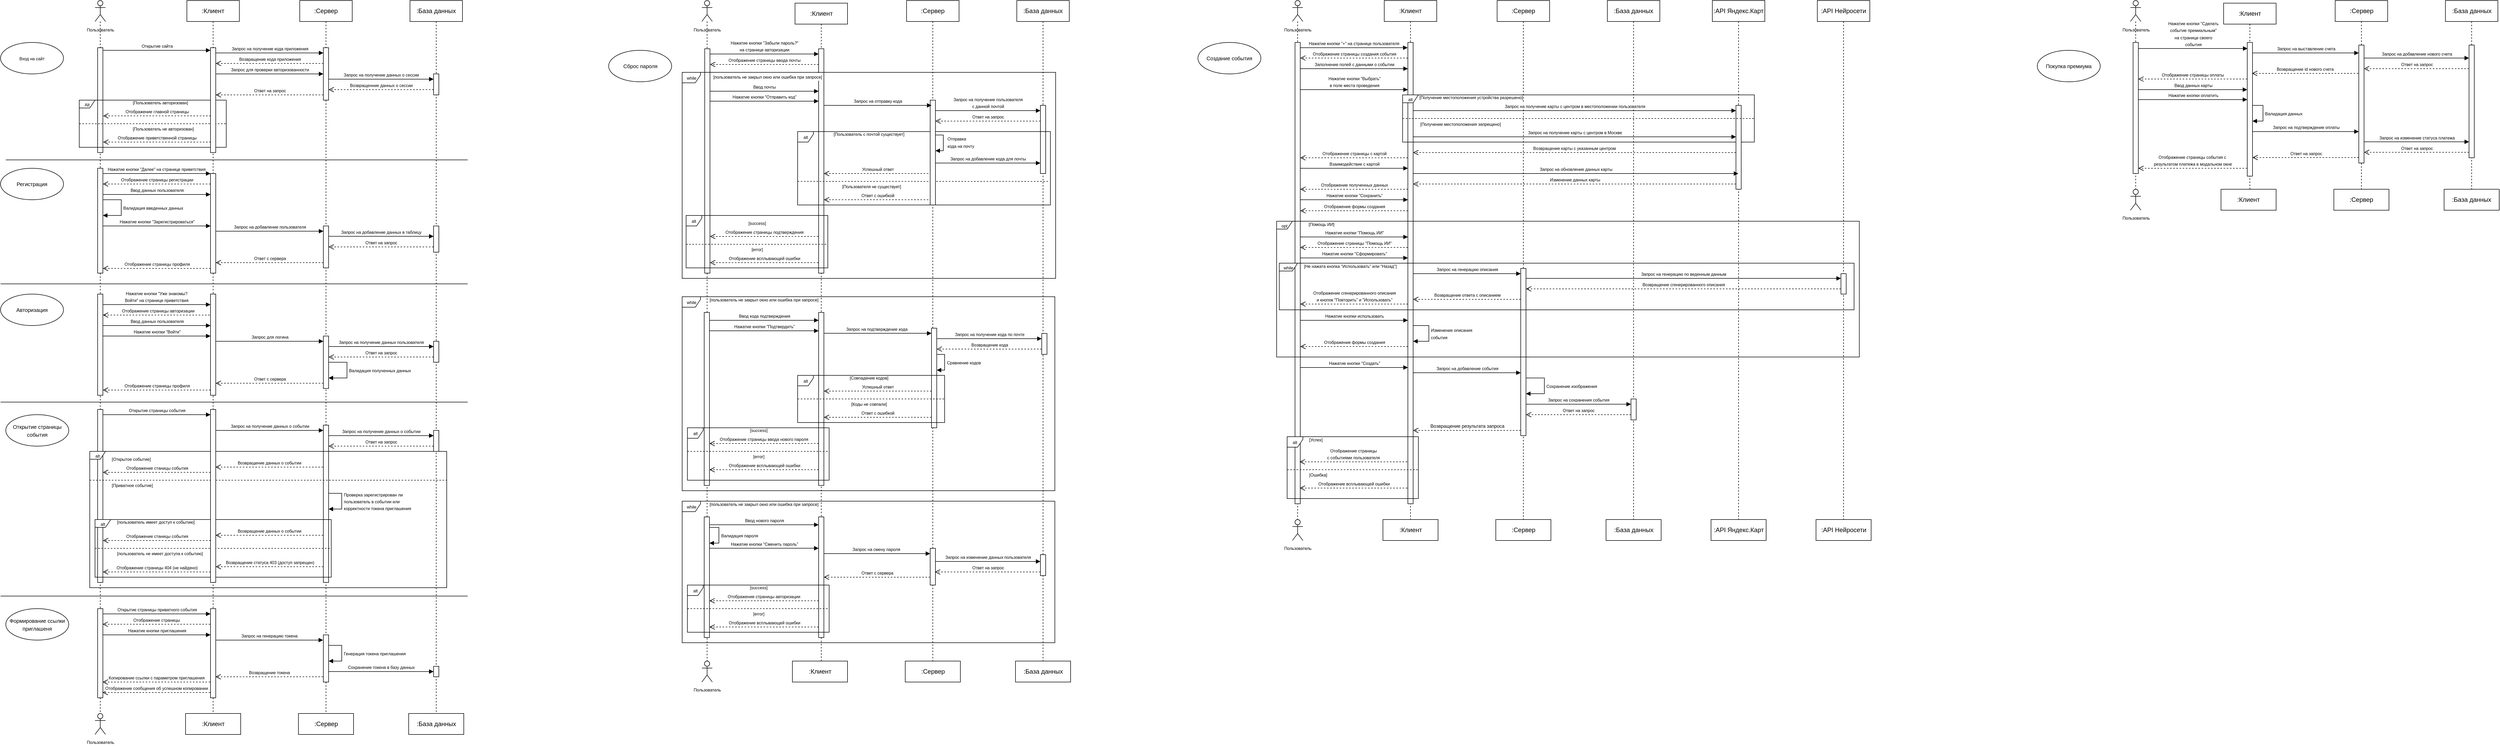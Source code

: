 <mxfile version="26.1.0">
  <diagram name="Page-1" id="2YBvvXClWsGukQMizWep">
    <mxGraphModel dx="5736" dy="3140" grid="1" gridSize="10" guides="1" tooltips="1" connect="1" arrows="1" fold="1" page="1" pageScale="10" pageWidth="850" pageHeight="1100" math="0" shadow="0">
      <root>
        <mxCell id="0" />
        <mxCell id="1" parent="0" />
        <mxCell id="w4r3nTZgT-towj5L5SoX-47" value=":База данных" style="shape=umlLifeline;perimeter=lifelinePerimeter;whiteSpace=wrap;html=1;container=1;dropTarget=0;collapsible=0;recursiveResize=0;outlineConnect=0;portConstraint=eastwest;newEdgeStyle={&quot;curved&quot;:0,&quot;rounded&quot;:0};" parent="1" vertex="1">
          <mxGeometry x="2006" y="40" width="100" height="1270" as="geometry" />
        </mxCell>
        <mxCell id="w4r3nTZgT-towj5L5SoX-62" value="" style="html=1;points=[[0,0,0,0,5],[0,1,0,0,-5],[1,0,0,0,5],[1,1,0,0,-5]];perimeter=orthogonalPerimeter;outlineConnect=0;targetShapes=umlLifeline;portConstraint=eastwest;newEdgeStyle={&quot;curved&quot;:0,&quot;rounded&quot;:0};" parent="w4r3nTZgT-towj5L5SoX-47" vertex="1">
          <mxGeometry x="45" y="200" width="10" height="130" as="geometry" />
        </mxCell>
        <mxCell id="w4r3nTZgT-towj5L5SoX-122" value="" style="html=1;points=[[0,0,0,0,5],[0,1,0,0,-5],[1,0,0,0,5],[1,1,0,0,-5]];perimeter=orthogonalPerimeter;outlineConnect=0;targetShapes=umlLifeline;portConstraint=eastwest;newEdgeStyle={&quot;curved&quot;:0,&quot;rounded&quot;:0};" parent="w4r3nTZgT-towj5L5SoX-47" vertex="1">
          <mxGeometry x="45" y="1057" width="10" height="40" as="geometry" />
        </mxCell>
        <mxCell id="w4r3nTZgT-towj5L5SoX-34" value=":Сервер" style="shape=umlLifeline;perimeter=lifelinePerimeter;whiteSpace=wrap;html=1;container=1;dropTarget=0;collapsible=0;recursiveResize=0;outlineConnect=0;portConstraint=eastwest;newEdgeStyle={&quot;curved&quot;:0,&quot;rounded&quot;:0};" parent="1" vertex="1">
          <mxGeometry x="1796" y="40" width="100" height="1260" as="geometry" />
        </mxCell>
        <mxCell id="w4r3nTZgT-towj5L5SoX-119" value="" style="html=1;points=[[0,0,0,0,5],[0,1,0,0,-5],[1,0,0,0,5],[1,1,0,0,-5]];perimeter=orthogonalPerimeter;outlineConnect=0;targetShapes=umlLifeline;portConstraint=eastwest;newEdgeStyle={&quot;curved&quot;:0,&quot;rounded&quot;:0};" parent="w4r3nTZgT-towj5L5SoX-34" vertex="1">
          <mxGeometry x="45" y="1045" width="10" height="70" as="geometry" />
        </mxCell>
        <mxCell id="6lOcQkR09MxCbveaoaYN-1" value="&lt;div&gt;&lt;br&gt;&lt;/div&gt;" style="shape=umlLifeline;perimeter=lifelinePerimeter;whiteSpace=wrap;html=1;container=1;dropTarget=0;collapsible=0;recursiveResize=0;outlineConnect=0;portConstraint=eastwest;newEdgeStyle={&quot;curved&quot;:0,&quot;rounded&quot;:0};participant=umlActor;" parent="1" vertex="1">
          <mxGeometry x="250" y="40" width="20" height="1360" as="geometry" />
        </mxCell>
        <mxCell id="6lOcQkR09MxCbveaoaYN-3" value="" style="html=1;points=[[0,0,0,0,5],[0,1,0,0,-5],[1,0,0,0,5],[1,1,0,0,-5]];perimeter=orthogonalPerimeter;outlineConnect=0;targetShapes=umlLifeline;portConstraint=eastwest;newEdgeStyle={&quot;curved&quot;:0,&quot;rounded&quot;:0};" parent="6lOcQkR09MxCbveaoaYN-1" vertex="1">
          <mxGeometry x="5" y="90" width="10" height="200" as="geometry" />
        </mxCell>
        <mxCell id="6lOcQkR09MxCbveaoaYN-41" value="" style="html=1;points=[[0,0,0,0,5],[0,1,0,0,-5],[1,0,0,0,5],[1,1,0,0,-5]];perimeter=orthogonalPerimeter;outlineConnect=0;targetShapes=umlLifeline;portConstraint=eastwest;newEdgeStyle={&quot;curved&quot;:0,&quot;rounded&quot;:0};" parent="6lOcQkR09MxCbveaoaYN-1" vertex="1">
          <mxGeometry x="5" y="320" width="10" height="200" as="geometry" />
        </mxCell>
        <mxCell id="MOr1BFVqXAcJ6y7MGOdV-34" value="" style="html=1;points=[[0,0,0,0,5],[0,1,0,0,-5],[1,0,0,0,5],[1,1,0,0,-5]];perimeter=orthogonalPerimeter;outlineConnect=0;targetShapes=umlLifeline;portConstraint=eastwest;newEdgeStyle={&quot;curved&quot;:0,&quot;rounded&quot;:0};" parent="6lOcQkR09MxCbveaoaYN-1" vertex="1">
          <mxGeometry x="5" y="560" width="10" height="193" as="geometry" />
        </mxCell>
        <mxCell id="KFshp6aJ-BWy2UAYk6_I-58" value="" style="html=1;points=[[0,0,0,0,5],[0,1,0,0,-5],[1,0,0,0,5],[1,1,0,0,-5]];perimeter=orthogonalPerimeter;outlineConnect=0;targetShapes=umlLifeline;portConstraint=eastwest;newEdgeStyle={&quot;curved&quot;:0,&quot;rounded&quot;:0};" parent="6lOcQkR09MxCbveaoaYN-1" vertex="1">
          <mxGeometry x="5" y="780" width="10" height="330" as="geometry" />
        </mxCell>
        <mxCell id="w4r3nTZgT-towj5L5SoX-1" value="" style="html=1;points=[[0,0,0,0,5],[0,1,0,0,-5],[1,0,0,0,5],[1,1,0,0,-5]];perimeter=orthogonalPerimeter;outlineConnect=0;targetShapes=umlLifeline;portConstraint=eastwest;newEdgeStyle={&quot;curved&quot;:0,&quot;rounded&quot;:0};" parent="6lOcQkR09MxCbveaoaYN-1" vertex="1">
          <mxGeometry x="5" y="1160" width="10" height="170" as="geometry" />
        </mxCell>
        <mxCell id="6lOcQkR09MxCbveaoaYN-2" value="&lt;font style=&quot;font-size: 8px;&quot;&gt;Пользователь&lt;/font&gt;" style="text;html=1;align=center;verticalAlign=middle;resizable=0;points=[];autosize=1;strokeColor=none;fillColor=none;" parent="1" vertex="1">
          <mxGeometry x="220" y="80" width="80" height="30" as="geometry" />
        </mxCell>
        <mxCell id="6lOcQkR09MxCbveaoaYN-4" value=":Клиент" style="shape=umlLifeline;perimeter=lifelinePerimeter;whiteSpace=wrap;html=1;container=0;dropTarget=0;collapsible=0;recursiveResize=0;outlineConnect=0;portConstraint=eastwest;newEdgeStyle={&quot;curved&quot;:0,&quot;rounded&quot;:0};" parent="1" vertex="1">
          <mxGeometry x="425" y="40" width="100" height="1360" as="geometry" />
        </mxCell>
        <mxCell id="6lOcQkR09MxCbveaoaYN-8" value=":Сервер" style="shape=umlLifeline;perimeter=lifelinePerimeter;whiteSpace=wrap;html=1;container=1;dropTarget=0;collapsible=0;recursiveResize=0;outlineConnect=0;portConstraint=eastwest;newEdgeStyle={&quot;curved&quot;:0,&quot;rounded&quot;:0};" parent="1" vertex="1">
          <mxGeometry x="640" y="40" width="100" height="1360" as="geometry" />
        </mxCell>
        <mxCell id="6lOcQkR09MxCbveaoaYN-9" value="" style="html=1;points=[[0,0,0,0,5],[0,1,0,0,-5],[1,0,0,0,5],[1,1,0,0,-5]];perimeter=orthogonalPerimeter;outlineConnect=0;targetShapes=umlLifeline;portConstraint=eastwest;newEdgeStyle={&quot;curved&quot;:0,&quot;rounded&quot;:0};" parent="6lOcQkR09MxCbveaoaYN-8" vertex="1">
          <mxGeometry x="45" y="90" width="10" height="100" as="geometry" />
        </mxCell>
        <mxCell id="MOr1BFVqXAcJ6y7MGOdV-6" value="" style="html=1;points=[[0,0,0,0,5],[0,1,0,0,-5],[1,0,0,0,5],[1,1,0,0,-5]];perimeter=orthogonalPerimeter;outlineConnect=0;targetShapes=umlLifeline;portConstraint=eastwest;newEdgeStyle={&quot;curved&quot;:0,&quot;rounded&quot;:0};" parent="6lOcQkR09MxCbveaoaYN-8" vertex="1">
          <mxGeometry x="45" y="430" width="10" height="80" as="geometry" />
        </mxCell>
        <mxCell id="MOr1BFVqXAcJ6y7MGOdV-42" value="" style="html=1;points=[[0,0,0,0,5],[0,1,0,0,-5],[1,0,0,0,5],[1,1,0,0,-5]];perimeter=orthogonalPerimeter;outlineConnect=0;targetShapes=umlLifeline;portConstraint=eastwest;newEdgeStyle={&quot;curved&quot;:0,&quot;rounded&quot;:0};" parent="6lOcQkR09MxCbveaoaYN-8" vertex="1">
          <mxGeometry x="45" y="640" width="10" height="100" as="geometry" />
        </mxCell>
        <mxCell id="MOr1BFVqXAcJ6y7MGOdV-48" value="&lt;font style=&quot;font-size: 8px;&quot;&gt;Валидация полученных данных&lt;/font&gt;" style="html=1;align=left;spacingLeft=2;endArrow=block;rounded=0;edgeStyle=orthogonalEdgeStyle;curved=0;rounded=0;" parent="6lOcQkR09MxCbveaoaYN-8" edge="1">
          <mxGeometry x="0.004" relative="1" as="geometry">
            <mxPoint x="55.0" y="689.974" as="sourcePoint" />
            <Array as="points">
              <mxPoint x="90" y="689.94" />
              <mxPoint x="90" y="719.94" />
            </Array>
            <mxPoint x="55.0" y="719.974" as="targetPoint" />
            <mxPoint as="offset" />
          </mxGeometry>
        </mxCell>
        <mxCell id="KFshp6aJ-BWy2UAYk6_I-61" value="" style="html=1;points=[[0,0,0,0,5],[0,1,0,0,-5],[1,0,0,0,5],[1,1,0,0,-5]];perimeter=orthogonalPerimeter;outlineConnect=0;targetShapes=umlLifeline;portConstraint=eastwest;newEdgeStyle={&quot;curved&quot;:0,&quot;rounded&quot;:0};" parent="6lOcQkR09MxCbveaoaYN-8" vertex="1">
          <mxGeometry x="45" y="810" width="10" height="300" as="geometry" />
        </mxCell>
        <mxCell id="tupzbdJy7pBthnfggFE2-3" value="&lt;span style=&quot;font-size: 8px;&quot;&gt;Проверка зарегистрирован ли&lt;/span&gt;&lt;div&gt;&lt;span style=&quot;font-size: 8px;&quot;&gt;пользователь в событии или&amp;nbsp;&lt;/span&gt;&lt;/div&gt;&lt;div&gt;&lt;span style=&quot;font-size: 8px;&quot;&gt;корректности токена приглашения&lt;/span&gt;&lt;/div&gt;" style="html=1;align=left;spacingLeft=2;endArrow=block;rounded=0;edgeStyle=orthogonalEdgeStyle;curved=0;rounded=0;" parent="6lOcQkR09MxCbveaoaYN-8" source="KFshp6aJ-BWy2UAYk6_I-61" target="KFshp6aJ-BWy2UAYk6_I-61" edge="1">
          <mxGeometry relative="1" as="geometry">
            <mxPoint x="60" y="940" as="sourcePoint" />
            <Array as="points">
              <mxPoint x="80" y="940" />
              <mxPoint x="80" y="970" />
            </Array>
            <mxPoint x="65" y="970" as="targetPoint" />
          </mxGeometry>
        </mxCell>
        <mxCell id="w4r3nTZgT-towj5L5SoX-4" value="" style="html=1;points=[[0,0,0,0,5],[0,1,0,0,-5],[1,0,0,0,5],[1,1,0,0,-5]];perimeter=orthogonalPerimeter;outlineConnect=0;targetShapes=umlLifeline;portConstraint=eastwest;newEdgeStyle={&quot;curved&quot;:0,&quot;rounded&quot;:0};" parent="6lOcQkR09MxCbveaoaYN-8" vertex="1">
          <mxGeometry x="45" y="1210" width="10" height="90" as="geometry" />
        </mxCell>
        <mxCell id="w4r3nTZgT-towj5L5SoX-12" value="&lt;font style=&quot;font-size: 8px;&quot;&gt;Генерация токена приглашения&lt;/font&gt;" style="html=1;align=left;spacingLeft=2;endArrow=block;rounded=0;edgeStyle=orthogonalEdgeStyle;curved=0;rounded=0;" parent="6lOcQkR09MxCbveaoaYN-8" source="w4r3nTZgT-towj5L5SoX-4" target="w4r3nTZgT-towj5L5SoX-4" edge="1">
          <mxGeometry relative="1" as="geometry">
            <mxPoint x="65" y="1230" as="sourcePoint" />
            <Array as="points">
              <mxPoint x="80" y="1230" />
              <mxPoint x="80" y="1260" />
            </Array>
            <mxPoint x="70" y="1260" as="targetPoint" />
          </mxGeometry>
        </mxCell>
        <mxCell id="6lOcQkR09MxCbveaoaYN-12" value="&lt;font style=&quot;font-size: 8px;&quot;&gt;Вход на сайт&lt;/font&gt;" style="ellipse;whiteSpace=wrap;html=1;" parent="1" vertex="1">
          <mxGeometry x="70" y="120" width="120" height="60" as="geometry" />
        </mxCell>
        <mxCell id="6lOcQkR09MxCbveaoaYN-14" value="&lt;font style=&quot;font-size: 8px;&quot;&gt;Alt&lt;/font&gt;" style="shape=umlFrame;whiteSpace=wrap;html=1;pointerEvents=0;recursiveResize=0;container=1;collapsible=0;width=30;height=15;" parent="1" vertex="1">
          <mxGeometry x="220" y="230" width="280" height="90" as="geometry" />
        </mxCell>
        <mxCell id="6lOcQkR09MxCbveaoaYN-15" value="&lt;font style=&quot;font-size: 8px;&quot;&gt;[Пользователь авторизован]&lt;/font&gt;" style="text;html=1;" parent="6lOcQkR09MxCbveaoaYN-14" vertex="1">
          <mxGeometry width="100" height="20" relative="1" as="geometry">
            <mxPoint x="100" y="-10" as="offset" />
          </mxGeometry>
        </mxCell>
        <mxCell id="6lOcQkR09MxCbveaoaYN-16" value="" style="line;strokeWidth=1;dashed=1;labelPosition=center;verticalLabelPosition=bottom;align=left;verticalAlign=top;spacingLeft=20;spacingTop=15;html=1;whiteSpace=wrap;" parent="6lOcQkR09MxCbveaoaYN-14" vertex="1">
          <mxGeometry y="40" width="280" height="10" as="geometry" />
        </mxCell>
        <mxCell id="6lOcQkR09MxCbveaoaYN-22" value="&lt;font style=&quot;font-size: 8px;&quot;&gt;[Пользователь не авторизован]&lt;/font&gt;" style="text;html=1;" parent="6lOcQkR09MxCbveaoaYN-14" vertex="1">
          <mxGeometry x="100" y="40" width="100" height="20" as="geometry" />
        </mxCell>
        <mxCell id="6lOcQkR09MxCbveaoaYN-27" value="&lt;span style=&quot;font-size: 8px;&quot;&gt;Отображение главной страницы&lt;/span&gt;" style="html=1;verticalAlign=bottom;endArrow=open;dashed=1;endSize=8;curved=0;rounded=0;" parent="6lOcQkR09MxCbveaoaYN-14" edge="1">
          <mxGeometry relative="1" as="geometry">
            <mxPoint x="250.5" y="30" as="sourcePoint" />
            <mxPoint x="45.5" y="30" as="targetPoint" />
            <mxPoint as="offset" />
          </mxGeometry>
        </mxCell>
        <mxCell id="6lOcQkR09MxCbveaoaYN-30" value="&lt;span style=&quot;font-size: 8px;&quot;&gt;Отображение приветственной страницы&lt;/span&gt;" style="html=1;verticalAlign=bottom;endArrow=open;dashed=1;endSize=8;curved=0;rounded=0;" parent="6lOcQkR09MxCbveaoaYN-14" edge="1">
          <mxGeometry relative="1" as="geometry">
            <mxPoint x="250.5" y="80.0" as="sourcePoint" />
            <mxPoint x="45.5" y="80" as="targetPoint" />
            <mxPoint as="offset" />
          </mxGeometry>
        </mxCell>
        <mxCell id="6lOcQkR09MxCbveaoaYN-20" value="&lt;font style=&quot;font-size: 8px;&quot;&gt;Открытие сайта&lt;/font&gt;" style="html=1;verticalAlign=bottom;endArrow=block;curved=0;rounded=0;entryX=0;entryY=0;entryDx=0;entryDy=5;entryPerimeter=0;" parent="1" source="6lOcQkR09MxCbveaoaYN-3" target="6lOcQkR09MxCbveaoaYN-5" edge="1">
          <mxGeometry x="-0.001" width="80" relative="1" as="geometry">
            <mxPoint x="400" y="110" as="sourcePoint" />
            <mxPoint x="480" y="110" as="targetPoint" />
            <mxPoint as="offset" />
          </mxGeometry>
        </mxCell>
        <mxCell id="6lOcQkR09MxCbveaoaYN-21" value="&lt;span style=&quot;font-size: 8px;&quot;&gt;Запрос на получение кода приложения&lt;/span&gt;" style="html=1;verticalAlign=bottom;endArrow=block;curved=0;rounded=0;" parent="1" source="6lOcQkR09MxCbveaoaYN-5" target="6lOcQkR09MxCbveaoaYN-9" edge="1">
          <mxGeometry x="0.004" width="80" relative="1" as="geometry">
            <mxPoint x="380" y="159.68" as="sourcePoint" />
            <mxPoint x="669.5" y="159.68" as="targetPoint" />
            <Array as="points">
              <mxPoint x="590" y="140" />
            </Array>
            <mxPoint as="offset" />
          </mxGeometry>
        </mxCell>
        <mxCell id="6lOcQkR09MxCbveaoaYN-23" value="&lt;font style=&quot;font-size: 8px;&quot;&gt;Возвращение кода приложения&lt;/font&gt;" style="html=1;verticalAlign=bottom;endArrow=open;dashed=1;endSize=8;curved=0;rounded=0;" parent="1" edge="1">
          <mxGeometry x="-0.002" relative="1" as="geometry">
            <mxPoint x="685" y="160" as="sourcePoint" />
            <mxPoint x="480" y="160" as="targetPoint" />
            <mxPoint as="offset" />
          </mxGeometry>
        </mxCell>
        <mxCell id="6lOcQkR09MxCbveaoaYN-25" value="&lt;font style=&quot;font-size: 8px;&quot;&gt;Запрос для проверки авторизованности&lt;/font&gt;" style="html=1;verticalAlign=bottom;endArrow=block;curved=0;rounded=0;" parent="1" edge="1">
          <mxGeometry width="80" relative="1" as="geometry">
            <mxPoint x="480" y="180" as="sourcePoint" />
            <mxPoint x="685" y="180" as="targetPoint" />
          </mxGeometry>
        </mxCell>
        <mxCell id="6lOcQkR09MxCbveaoaYN-26" value="&lt;font style=&quot;font-size: 8px;&quot;&gt;Ответ на запрос&lt;/font&gt;" style="html=1;verticalAlign=bottom;endArrow=open;dashed=1;endSize=8;curved=0;rounded=0;" parent="1" edge="1">
          <mxGeometry relative="1" as="geometry">
            <mxPoint x="685" y="220" as="sourcePoint" />
            <mxPoint x="480" y="220" as="targetPoint" />
          </mxGeometry>
        </mxCell>
        <mxCell id="6lOcQkR09MxCbveaoaYN-33" value="" style="line;strokeWidth=1;fillColor=none;align=left;verticalAlign=middle;spacingTop=-1;spacingLeft=3;spacingRight=3;rotatable=0;labelPosition=right;points=[];portConstraint=eastwest;strokeColor=inherit;" parent="1" vertex="1">
          <mxGeometry x="80" y="340" width="880" height="8" as="geometry" />
        </mxCell>
        <mxCell id="6lOcQkR09MxCbveaoaYN-40" value="&lt;font size=&quot;1&quot;&gt;Регистрация&lt;/font&gt;" style="ellipse;whiteSpace=wrap;html=1;" parent="1" vertex="1">
          <mxGeometry x="70" y="360" width="120" height="60" as="geometry" />
        </mxCell>
        <mxCell id="6lOcQkR09MxCbveaoaYN-42" value=":База данных" style="shape=umlLifeline;perimeter=lifelinePerimeter;whiteSpace=wrap;html=1;container=1;dropTarget=0;collapsible=0;recursiveResize=0;outlineConnect=0;portConstraint=eastwest;newEdgeStyle={&quot;curved&quot;:0,&quot;rounded&quot;:0};" parent="1" vertex="1">
          <mxGeometry x="850" y="40" width="100" height="1360" as="geometry" />
        </mxCell>
        <mxCell id="6lOcQkR09MxCbveaoaYN-43" value="" style="html=1;points=[[0,0,0,0,5],[0,1,0,0,-5],[1,0,0,0,5],[1,1,0,0,-5]];perimeter=orthogonalPerimeter;outlineConnect=0;targetShapes=umlLifeline;portConstraint=eastwest;newEdgeStyle={&quot;curved&quot;:0,&quot;rounded&quot;:0};" parent="6lOcQkR09MxCbveaoaYN-42" vertex="1">
          <mxGeometry x="45" y="140" width="10" height="40" as="geometry" />
        </mxCell>
        <mxCell id="MOr1BFVqXAcJ6y7MGOdV-27" value="" style="html=1;points=[[0,0,0,0,5],[0,1,0,0,-5],[1,0,0,0,5],[1,1,0,0,-5]];perimeter=orthogonalPerimeter;outlineConnect=0;targetShapes=umlLifeline;portConstraint=eastwest;newEdgeStyle={&quot;curved&quot;:0,&quot;rounded&quot;:0};" parent="6lOcQkR09MxCbveaoaYN-42" vertex="1">
          <mxGeometry x="45" y="430" width="10" height="50" as="geometry" />
        </mxCell>
        <mxCell id="MOr1BFVqXAcJ6y7MGOdV-43" value="" style="html=1;points=[[0,0,0,0,5],[0,1,0,0,-5],[1,0,0,0,5],[1,1,0,0,-5]];perimeter=orthogonalPerimeter;outlineConnect=0;targetShapes=umlLifeline;portConstraint=eastwest;newEdgeStyle={&quot;curved&quot;:0,&quot;rounded&quot;:0};" parent="6lOcQkR09MxCbveaoaYN-42" vertex="1">
          <mxGeometry x="45" y="650" width="10" height="40" as="geometry" />
        </mxCell>
        <mxCell id="KFshp6aJ-BWy2UAYk6_I-72" value="" style="html=1;points=[[0,0,0,0,5],[0,1,0,0,-5],[1,0,0,0,5],[1,1,0,0,-5]];perimeter=orthogonalPerimeter;outlineConnect=0;targetShapes=umlLifeline;portConstraint=eastwest;newEdgeStyle={&quot;curved&quot;:0,&quot;rounded&quot;:0};" parent="6lOcQkR09MxCbveaoaYN-42" vertex="1">
          <mxGeometry x="45" y="820" width="10" height="40" as="geometry" />
        </mxCell>
        <mxCell id="w4r3nTZgT-towj5L5SoX-9" value="" style="html=1;points=[[0,0,0,0,5],[0,1,0,0,-5],[1,0,0,0,5],[1,1,0,0,-5]];perimeter=orthogonalPerimeter;outlineConnect=0;targetShapes=umlLifeline;portConstraint=eastwest;newEdgeStyle={&quot;curved&quot;:0,&quot;rounded&quot;:0};" parent="6lOcQkR09MxCbveaoaYN-42" vertex="1">
          <mxGeometry x="45" y="1270" width="10" height="20" as="geometry" />
        </mxCell>
        <mxCell id="6lOcQkR09MxCbveaoaYN-44" value="&lt;font style=&quot;font-size: 8px;&quot;&gt;Запрос на получение данных о сессии&lt;/font&gt;" style="html=1;verticalAlign=bottom;endArrow=block;curved=0;rounded=0;entryX=0;entryY=0;entryDx=0;entryDy=5;" parent="1" edge="1">
          <mxGeometry relative="1" as="geometry">
            <mxPoint x="695" y="190" as="sourcePoint" />
            <mxPoint as="offset" />
            <mxPoint x="895" y="190" as="targetPoint" />
          </mxGeometry>
        </mxCell>
        <mxCell id="6lOcQkR09MxCbveaoaYN-45" value="&lt;font style=&quot;font-size: 8px;&quot;&gt;Возвращенние данных о сессии&lt;/font&gt;" style="html=1;verticalAlign=bottom;endArrow=open;dashed=1;endSize=8;curved=0;rounded=0;" parent="1" edge="1">
          <mxGeometry relative="1" as="geometry">
            <mxPoint x="695" y="210" as="targetPoint" />
            <mxPoint x="895" y="210" as="sourcePoint" />
          </mxGeometry>
        </mxCell>
        <mxCell id="MOr1BFVqXAcJ6y7MGOdV-2" value="&lt;span style=&quot;font-size: 8px;&quot;&gt;Нажатие кнопки &quot;Далее&quot; на странице приветствия&lt;/span&gt;" style="html=1;verticalAlign=bottom;endArrow=block;curved=0;rounded=0;entryX=0;entryY=0;entryDx=0;entryDy=5;exitX=1;exitY=0;exitDx=0;exitDy=5;exitPerimeter=0;" parent="1" edge="1">
          <mxGeometry x="-0.004" relative="1" as="geometry">
            <mxPoint x="265" y="370" as="sourcePoint" />
            <mxPoint x="470" y="370.0" as="targetPoint" />
            <mxPoint as="offset" />
          </mxGeometry>
        </mxCell>
        <mxCell id="MOr1BFVqXAcJ6y7MGOdV-4" value="&lt;font style=&quot;font-size: 8px;&quot;&gt;Ввод данных пользователя&lt;/font&gt;" style="html=1;verticalAlign=bottom;endArrow=block;curved=0;rounded=0;" parent="1" edge="1">
          <mxGeometry width="80" relative="1" as="geometry">
            <mxPoint x="265" y="410" as="sourcePoint" />
            <mxPoint x="470" y="410" as="targetPoint" />
          </mxGeometry>
        </mxCell>
        <mxCell id="MOr1BFVqXAcJ6y7MGOdV-5" value="&lt;font style=&quot;font-size: 8px;&quot;&gt;&lt;font style=&quot;&quot;&gt;Нажатие кнопки &quot;&lt;/font&gt;&lt;span style=&quot;&quot;&gt;&lt;/span&gt;&lt;span style=&quot;&quot;&gt;&lt;/span&gt;&lt;span style=&quot;white-space: pre-wrap;&quot;&gt;Зарегистрироваться&quot;&lt;/span&gt;&lt;/font&gt;" style="html=1;verticalAlign=bottom;endArrow=block;curved=0;rounded=0;" parent="1" edge="1">
          <mxGeometry width="80" relative="1" as="geometry">
            <mxPoint x="265" y="470" as="sourcePoint" />
            <mxPoint x="470" y="470" as="targetPoint" />
          </mxGeometry>
        </mxCell>
        <mxCell id="MOr1BFVqXAcJ6y7MGOdV-7" value="&lt;font style=&quot;font-size: 8px;&quot;&gt;Запрос на добавление пользователя&lt;/font&gt;" style="html=1;verticalAlign=bottom;endArrow=block;curved=0;rounded=0;entryX=0;entryY=0;entryDx=0;entryDy=5;" parent="1" edge="1">
          <mxGeometry relative="1" as="geometry">
            <mxPoint x="480" y="480" as="sourcePoint" />
            <mxPoint x="685" y="480" as="targetPoint" />
          </mxGeometry>
        </mxCell>
        <mxCell id="MOr1BFVqXAcJ6y7MGOdV-3" value="&lt;font style=&quot;font-size: 8px;&quot;&gt;Отображение страницы регистрации&lt;/font&gt;" style="html=1;verticalAlign=bottom;endArrow=open;dashed=1;endSize=8;curved=0;rounded=0;exitX=0;exitY=1;exitDx=0;exitDy=-5;" parent="1" edge="1">
          <mxGeometry relative="1" as="geometry">
            <mxPoint x="265" y="390" as="targetPoint" />
            <mxPoint x="470.0" y="390" as="sourcePoint" />
          </mxGeometry>
        </mxCell>
        <mxCell id="MOr1BFVqXAcJ6y7MGOdV-8" value="&lt;span style=&quot;font-size: 8px;&quot;&gt;Ответ с сервера&lt;/span&gt;" style="html=1;verticalAlign=bottom;endArrow=open;dashed=1;endSize=8;curved=0;rounded=0;" parent="1" edge="1">
          <mxGeometry x="0.001" relative="1" as="geometry">
            <mxPoint x="480" y="540" as="targetPoint" />
            <mxPoint x="685" y="540" as="sourcePoint" />
            <mxPoint as="offset" />
          </mxGeometry>
        </mxCell>
        <mxCell id="MOr1BFVqXAcJ6y7MGOdV-28" value="&lt;span style=&quot;font-size: 8px;&quot;&gt;Запрос на добавление данных в таблицу&lt;/span&gt;" style="html=1;verticalAlign=bottom;endArrow=block;curved=0;rounded=0;" parent="1" edge="1">
          <mxGeometry relative="1" as="geometry">
            <mxPoint x="695" y="489.79" as="sourcePoint" />
            <mxPoint x="895" y="489.79" as="targetPoint" />
            <Array as="points">
              <mxPoint x="880" y="489.79" />
            </Array>
          </mxGeometry>
        </mxCell>
        <mxCell id="MOr1BFVqXAcJ6y7MGOdV-29" value="&lt;font style=&quot;font-size: 8px;&quot;&gt;Ответ на запрос&lt;/font&gt;" style="html=1;verticalAlign=bottom;endArrow=open;dashed=1;endSize=8;curved=0;rounded=0;" parent="1" edge="1">
          <mxGeometry relative="1" as="geometry">
            <mxPoint x="695" y="510.0" as="targetPoint" />
            <mxPoint x="895" y="510.0" as="sourcePoint" />
          </mxGeometry>
        </mxCell>
        <mxCell id="MOr1BFVqXAcJ6y7MGOdV-30" value="" style="line;strokeWidth=1;fillColor=none;align=left;verticalAlign=middle;spacingTop=-1;spacingLeft=3;spacingRight=3;rotatable=0;labelPosition=right;points=[];portConstraint=eastwest;strokeColor=inherit;" parent="1" vertex="1">
          <mxGeometry x="70" y="575.5" width="890" height="10" as="geometry" />
        </mxCell>
        <mxCell id="MOr1BFVqXAcJ6y7MGOdV-31" value="&lt;font size=&quot;1&quot;&gt;Авторизация&lt;/font&gt;" style="ellipse;whiteSpace=wrap;html=1;" parent="1" vertex="1">
          <mxGeometry x="70" y="600" width="120" height="60" as="geometry" />
        </mxCell>
        <mxCell id="MOr1BFVqXAcJ6y7MGOdV-32" value="&lt;font style=&quot;font-size: 8px;&quot;&gt;Нажатие кнопки &quot;&lt;span style=&quot;&quot;&gt;&lt;/span&gt;&lt;span style=&quot;&quot;&gt;&lt;/span&gt;&lt;span style=&quot;white-space: pre-wrap;&quot;&gt;Уже знакомы? Войти&lt;/span&gt;&quot; на странице приветствия&lt;/font&gt;" style="html=1;verticalAlign=bottom;endArrow=block;curved=0;rounded=0;" parent="1" edge="1">
          <mxGeometry x="-0.003" relative="1" as="geometry">
            <mxPoint x="265" y="620" as="sourcePoint" />
            <mxPoint x="470" y="620" as="targetPoint" />
            <mxPoint as="offset" />
          </mxGeometry>
        </mxCell>
        <mxCell id="MOr1BFVqXAcJ6y7MGOdV-36" value="&lt;font style=&quot;font-size: 8px;&quot;&gt;Отображение страницы авторизации&lt;/font&gt;" style="html=1;verticalAlign=bottom;endArrow=open;dashed=1;endSize=8;curved=0;rounded=0;" parent="1" edge="1">
          <mxGeometry relative="1" as="geometry">
            <mxPoint x="474.5" y="640" as="sourcePoint" />
            <mxPoint x="265" y="640" as="targetPoint" />
            <mxPoint as="offset" />
          </mxGeometry>
        </mxCell>
        <mxCell id="MOr1BFVqXAcJ6y7MGOdV-37" value="&lt;span style=&quot;font-size: 8px;&quot;&gt;Ввод данных пользователя&lt;/span&gt;" style="html=1;verticalAlign=bottom;endArrow=block;curved=0;rounded=0;" parent="1" edge="1">
          <mxGeometry width="80" relative="1" as="geometry">
            <mxPoint x="265" y="660" as="sourcePoint" />
            <mxPoint x="470" y="660" as="targetPoint" />
          </mxGeometry>
        </mxCell>
        <mxCell id="MOr1BFVqXAcJ6y7MGOdV-41" value="&lt;span style=&quot;font-size: 8px;&quot;&gt;Нажатие кнопки &quot;Войти&quot;&lt;/span&gt;" style="html=1;verticalAlign=bottom;endArrow=block;curved=0;rounded=0;" parent="1" target="MOr1BFVqXAcJ6y7MGOdV-35" edge="1">
          <mxGeometry width="80" relative="1" as="geometry">
            <mxPoint x="265" y="680" as="sourcePoint" />
            <mxPoint x="460" y="680" as="targetPoint" />
          </mxGeometry>
        </mxCell>
        <mxCell id="MOr1BFVqXAcJ6y7MGOdV-44" value="&lt;font style=&quot;font-size: 8px;&quot;&gt;Запрос для логина&lt;/font&gt;" style="html=1;verticalAlign=bottom;endArrow=block;curved=0;rounded=0;" parent="1" edge="1">
          <mxGeometry width="80" relative="1" as="geometry">
            <mxPoint x="480" y="690.0" as="sourcePoint" />
            <mxPoint x="685" y="690.0" as="targetPoint" />
            <mxPoint as="offset" />
          </mxGeometry>
        </mxCell>
        <mxCell id="MOr1BFVqXAcJ6y7MGOdV-46" value="&lt;font style=&quot;font-size: 8px;&quot;&gt;Запрос на получение данных пользователя&lt;/font&gt;" style="html=1;verticalAlign=bottom;endArrow=block;curved=0;rounded=0;" parent="1" edge="1">
          <mxGeometry width="80" relative="1" as="geometry">
            <mxPoint x="695" y="700.0" as="sourcePoint" />
            <mxPoint x="895" y="700.0" as="targetPoint" />
            <mxPoint as="offset" />
          </mxGeometry>
        </mxCell>
        <mxCell id="MOr1BFVqXAcJ6y7MGOdV-49" value="&lt;span style=&quot;font-size: 8px;&quot;&gt;Ответ с сервера&lt;/span&gt;" style="html=1;verticalAlign=bottom;endArrow=open;dashed=1;endSize=8;curved=0;rounded=0;" parent="1" edge="1">
          <mxGeometry relative="1" as="geometry">
            <mxPoint x="685" y="770" as="sourcePoint" />
            <mxPoint x="480" y="770" as="targetPoint" />
          </mxGeometry>
        </mxCell>
        <mxCell id="MOr1BFVqXAcJ6y7MGOdV-56" value="&lt;font style=&quot;font-size: 8px;&quot;&gt;Ответ на запрос&lt;/font&gt;" style="html=1;verticalAlign=bottom;endArrow=open;dashed=1;endSize=8;curved=0;rounded=0;" parent="1" edge="1">
          <mxGeometry relative="1" as="geometry">
            <mxPoint x="895" y="720" as="sourcePoint" />
            <mxPoint x="695" y="720" as="targetPoint" />
          </mxGeometry>
        </mxCell>
        <mxCell id="MOr1BFVqXAcJ6y7MGOdV-15" value="&lt;font style=&quot;font-size: 8px;&quot;&gt;Валидация введенных данных&lt;/font&gt;" style="html=1;align=left;spacingLeft=2;endArrow=block;rounded=0;edgeStyle=orthogonalEdgeStyle;curved=0;rounded=0;" parent="1" edge="1">
          <mxGeometry relative="1" as="geometry">
            <mxPoint x="265" y="420" as="sourcePoint" />
            <Array as="points">
              <mxPoint x="300" y="420" />
              <mxPoint x="300" y="450" />
            </Array>
            <mxPoint x="265" y="450" as="targetPoint" />
          </mxGeometry>
        </mxCell>
        <mxCell id="KFshp6aJ-BWy2UAYk6_I-56" value="&lt;font size=&quot;1&quot;&gt;Открытие страницы события&lt;/font&gt;" style="ellipse;whiteSpace=wrap;html=1;" parent="1" vertex="1">
          <mxGeometry x="80" y="830" width="120" height="60" as="geometry" />
        </mxCell>
        <mxCell id="KFshp6aJ-BWy2UAYk6_I-57" value="" style="line;strokeWidth=1;fillColor=none;align=left;verticalAlign=middle;spacingTop=-1;spacingLeft=3;spacingRight=3;rotatable=0;labelPosition=right;points=[];portConstraint=eastwest;strokeColor=inherit;" parent="1" vertex="1">
          <mxGeometry x="70" y="800" width="890" height="12" as="geometry" />
        </mxCell>
        <mxCell id="KFshp6aJ-BWy2UAYk6_I-59" value="&lt;font style=&quot;font-size: 8px;&quot;&gt;Открытие страницы события&lt;/font&gt;" style="html=1;verticalAlign=bottom;endArrow=block;curved=0;rounded=0;" parent="1" edge="1">
          <mxGeometry width="80" relative="1" as="geometry">
            <mxPoint x="265" y="830" as="sourcePoint" />
            <mxPoint x="470" y="830" as="targetPoint" />
          </mxGeometry>
        </mxCell>
        <mxCell id="KFshp6aJ-BWy2UAYk6_I-65" value="&lt;font style=&quot;font-size: 8px;&quot;&gt;alt&lt;/font&gt;" style="shape=umlFrame;whiteSpace=wrap;html=1;pointerEvents=0;recursiveResize=0;container=1;collapsible=0;width=30;height=15;" parent="1" vertex="1">
          <mxGeometry x="240" y="900" width="680" height="260" as="geometry" />
        </mxCell>
        <mxCell id="KFshp6aJ-BWy2UAYk6_I-66" value="&lt;span style=&quot;font-size: 8px;&quot;&gt;[Открытое событие]&lt;/span&gt;" style="text;html=1;" parent="KFshp6aJ-BWy2UAYk6_I-65" vertex="1">
          <mxGeometry width="100" height="20" relative="1" as="geometry">
            <mxPoint x="40" as="offset" />
          </mxGeometry>
        </mxCell>
        <mxCell id="KFshp6aJ-BWy2UAYk6_I-67" value="" style="line;strokeWidth=1;dashed=1;labelPosition=center;verticalLabelPosition=bottom;align=left;verticalAlign=top;spacingLeft=20;spacingTop=15;html=1;whiteSpace=wrap;" parent="KFshp6aJ-BWy2UAYk6_I-65" vertex="1">
          <mxGeometry y="50" width="680" height="10" as="geometry" />
        </mxCell>
        <mxCell id="KFshp6aJ-BWy2UAYk6_I-68" value="&lt;font style=&quot;font-size: 8px;&quot;&gt;[Приватное событие]&lt;/font&gt;" style="text;html=1;" parent="KFshp6aJ-BWy2UAYk6_I-65" vertex="1">
          <mxGeometry x="40" y="50" width="100" height="20" as="geometry" />
        </mxCell>
        <mxCell id="KFshp6aJ-BWy2UAYk6_I-75" value="&lt;font style=&quot;font-size: 8px;&quot;&gt;Возвращение данных о событии&lt;/font&gt;" style="html=1;verticalAlign=bottom;endArrow=open;dashed=1;endSize=8;curved=0;rounded=0;" parent="KFshp6aJ-BWy2UAYk6_I-65" edge="1">
          <mxGeometry relative="1" as="geometry">
            <mxPoint x="444.5" y="30" as="sourcePoint" />
            <mxPoint x="239.5" y="30" as="targetPoint" />
          </mxGeometry>
        </mxCell>
        <mxCell id="tupzbdJy7pBthnfggFE2-1" value="&lt;span style=&quot;font-size: 8px;&quot;&gt;Отображение станицы события&lt;/span&gt;" style="html=1;verticalAlign=bottom;endArrow=open;dashed=1;endSize=8;curved=0;rounded=0;" parent="KFshp6aJ-BWy2UAYk6_I-65" target="KFshp6aJ-BWy2UAYk6_I-58" edge="1">
          <mxGeometry relative="1" as="geometry">
            <mxPoint x="230" y="40" as="sourcePoint" />
            <mxPoint x="50" y="40" as="targetPoint" />
          </mxGeometry>
        </mxCell>
        <mxCell id="tupzbdJy7pBthnfggFE2-4" value="&lt;font style=&quot;font-size: 8px;&quot;&gt;alt&lt;/font&gt;" style="shape=umlFrame;whiteSpace=wrap;html=1;pointerEvents=0;recursiveResize=0;container=1;collapsible=0;width=30;height=15;" parent="KFshp6aJ-BWy2UAYk6_I-65" vertex="1">
          <mxGeometry x="10" y="130" width="450" height="110" as="geometry" />
        </mxCell>
        <mxCell id="tupzbdJy7pBthnfggFE2-5" value="&lt;font style=&quot;font-size: 8px;&quot;&gt;[пользователь имеет доступ к событию]&lt;/font&gt;" style="text;html=1;" parent="tupzbdJy7pBthnfggFE2-4" vertex="1">
          <mxGeometry width="100" height="20" relative="1" as="geometry">
            <mxPoint x="40" y="-10" as="offset" />
          </mxGeometry>
        </mxCell>
        <mxCell id="tupzbdJy7pBthnfggFE2-6" value="" style="line;strokeWidth=1;dashed=1;labelPosition=center;verticalLabelPosition=bottom;align=left;verticalAlign=top;spacingLeft=20;spacingTop=15;html=1;whiteSpace=wrap;" parent="tupzbdJy7pBthnfggFE2-4" vertex="1">
          <mxGeometry y="50" width="450" height="10" as="geometry" />
        </mxCell>
        <mxCell id="tupzbdJy7pBthnfggFE2-8" value="&lt;font style=&quot;font-size: 8px;&quot;&gt;Возвращение данных о событии&lt;/font&gt;" style="html=1;verticalAlign=bottom;endArrow=open;dashed=1;endSize=8;curved=0;rounded=0;" parent="tupzbdJy7pBthnfggFE2-4" edge="1">
          <mxGeometry relative="1" as="geometry">
            <mxPoint x="434.75" y="30" as="sourcePoint" />
            <mxPoint x="229.75" y="30" as="targetPoint" />
          </mxGeometry>
        </mxCell>
        <mxCell id="tupzbdJy7pBthnfggFE2-9" value="&lt;span style=&quot;font-size: 8px;&quot;&gt;Отображение станицы события&lt;/span&gt;" style="html=1;verticalAlign=bottom;endArrow=open;dashed=1;endSize=8;curved=0;rounded=0;" parent="tupzbdJy7pBthnfggFE2-4" edge="1">
          <mxGeometry relative="1" as="geometry">
            <mxPoint x="220.25" y="40" as="sourcePoint" />
            <mxPoint x="15.25" y="40" as="targetPoint" />
          </mxGeometry>
        </mxCell>
        <mxCell id="tupzbdJy7pBthnfggFE2-11" value="&lt;font style=&quot;font-size: 8px;&quot;&gt;[пользователь не имеет доступа к событию]&lt;/font&gt;" style="text;html=1;" parent="tupzbdJy7pBthnfggFE2-4" vertex="1">
          <mxGeometry x="40" y="50" width="100" height="20" as="geometry" />
        </mxCell>
        <mxCell id="tupzbdJy7pBthnfggFE2-12" value="&lt;font style=&quot;font-size: 8px;&quot;&gt;Возвращение статуса 403 (доступ запрещен)&lt;/font&gt;" style="html=1;verticalAlign=bottom;endArrow=open;dashed=1;endSize=8;curved=0;rounded=0;" parent="tupzbdJy7pBthnfggFE2-4" edge="1">
          <mxGeometry relative="1" as="geometry">
            <mxPoint x="435" y="90" as="sourcePoint" />
            <mxPoint x="230" y="90" as="targetPoint" />
          </mxGeometry>
        </mxCell>
        <mxCell id="tupzbdJy7pBthnfggFE2-13" value="&lt;span style=&quot;font-size: 8px;&quot;&gt;Отображение страницы 404 (не найдено)&lt;/span&gt;" style="html=1;verticalAlign=bottom;endArrow=open;dashed=1;endSize=8;curved=0;rounded=0;" parent="tupzbdJy7pBthnfggFE2-4" edge="1">
          <mxGeometry relative="1" as="geometry">
            <mxPoint x="220" y="100" as="sourcePoint" />
            <mxPoint x="15" y="100" as="targetPoint" />
          </mxGeometry>
        </mxCell>
        <mxCell id="KFshp6aJ-BWy2UAYk6_I-70" value="&lt;span style=&quot;font-size: 8px;&quot;&gt;Запрос на получение данных о событии&lt;/span&gt;" style="html=1;verticalAlign=bottom;endArrow=block;curved=0;rounded=0;" parent="1" target="KFshp6aJ-BWy2UAYk6_I-61" edge="1">
          <mxGeometry x="-0.001" width="80" relative="1" as="geometry">
            <mxPoint x="480" y="860" as="sourcePoint" />
            <mxPoint x="685" y="820" as="targetPoint" />
            <mxPoint as="offset" />
          </mxGeometry>
        </mxCell>
        <mxCell id="KFshp6aJ-BWy2UAYk6_I-73" value="&lt;span style=&quot;font-size: 8px;&quot;&gt;Запрос на получение данных о событии&lt;/span&gt;" style="html=1;verticalAlign=bottom;endArrow=block;curved=0;rounded=0;" parent="1" edge="1">
          <mxGeometry width="80" relative="1" as="geometry">
            <mxPoint x="695" y="870.0" as="sourcePoint" />
            <mxPoint x="895" y="870.0" as="targetPoint" />
          </mxGeometry>
        </mxCell>
        <mxCell id="KFshp6aJ-BWy2UAYk6_I-74" value="&lt;span style=&quot;font-size: 8px;&quot;&gt;Ответ на запрос&lt;/span&gt;" style="html=1;verticalAlign=bottom;endArrow=open;dashed=1;endSize=8;curved=0;rounded=0;" parent="1" edge="1">
          <mxGeometry relative="1" as="geometry">
            <mxPoint x="895" y="890" as="sourcePoint" />
            <mxPoint x="695" y="890" as="targetPoint" />
          </mxGeometry>
        </mxCell>
        <mxCell id="tupzbdJy7pBthnfggFE2-15" value="" style="line;strokeWidth=1;fillColor=none;align=left;verticalAlign=middle;spacingTop=-1;spacingLeft=3;spacingRight=3;rotatable=0;labelPosition=right;points=[];portConstraint=eastwest;strokeColor=inherit;" parent="1" vertex="1">
          <mxGeometry x="70" y="1170" width="890" height="12" as="geometry" />
        </mxCell>
        <mxCell id="tupzbdJy7pBthnfggFE2-16" value="&lt;font size=&quot;1&quot;&gt;Формирование ссылки приглашеня&lt;/font&gt;" style="ellipse;whiteSpace=wrap;html=1;" parent="1" vertex="1">
          <mxGeometry x="80" y="1200" width="120" height="60" as="geometry" />
        </mxCell>
        <mxCell id="w4r3nTZgT-towj5L5SoX-2" value="&lt;span style=&quot;font-size: 8px;&quot;&gt;Открытие страницы приватного события&lt;/span&gt;" style="html=1;verticalAlign=bottom;endArrow=block;curved=0;rounded=0;" parent="1" edge="1">
          <mxGeometry width="80" relative="1" as="geometry">
            <mxPoint x="265" y="1210" as="sourcePoint" />
            <mxPoint x="470" y="1210" as="targetPoint" />
          </mxGeometry>
        </mxCell>
        <mxCell id="w4r3nTZgT-towj5L5SoX-6" value="&lt;font style=&quot;font-size: 8px;&quot;&gt;Отображение страницы&lt;/font&gt;" style="html=1;verticalAlign=bottom;endArrow=open;dashed=1;endSize=8;curved=0;rounded=0;" parent="1" edge="1">
          <mxGeometry relative="1" as="geometry">
            <mxPoint x="469.5" y="1229.74" as="sourcePoint" />
            <mxPoint x="264.5" y="1229.74" as="targetPoint" />
          </mxGeometry>
        </mxCell>
        <mxCell id="w4r3nTZgT-towj5L5SoX-7" value="&lt;span style=&quot;font-size: 8px;&quot;&gt;Нажатие кнопки приглашения&lt;/span&gt;" style="html=1;verticalAlign=bottom;endArrow=block;curved=0;rounded=0;" parent="1" edge="1">
          <mxGeometry width="80" relative="1" as="geometry">
            <mxPoint x="265" y="1250" as="sourcePoint" />
            <mxPoint x="470" y="1250" as="targetPoint" />
          </mxGeometry>
        </mxCell>
        <mxCell id="w4r3nTZgT-towj5L5SoX-8" value="&lt;font style=&quot;font-size: 8px;&quot;&gt;Запрос на генерацию токена&lt;/font&gt;" style="html=1;verticalAlign=bottom;endArrow=block;curved=0;rounded=0;" parent="1" edge="1">
          <mxGeometry width="80" relative="1" as="geometry">
            <mxPoint x="479.5" y="1260" as="sourcePoint" />
            <mxPoint x="684.5" y="1260" as="targetPoint" />
          </mxGeometry>
        </mxCell>
        <mxCell id="w4r3nTZgT-towj5L5SoX-13" value="&lt;font style=&quot;font-size: 8px;&quot;&gt;Сохранение токена в базу данных&lt;/font&gt;" style="html=1;verticalAlign=bottom;endArrow=block;curved=0;rounded=0;" parent="1" edge="1">
          <mxGeometry width="80" relative="1" as="geometry">
            <mxPoint x="695" y="1320" as="sourcePoint" />
            <mxPoint x="895.0" y="1320" as="targetPoint" />
          </mxGeometry>
        </mxCell>
        <mxCell id="w4r3nTZgT-towj5L5SoX-14" value="&lt;font style=&quot;font-size: 8px;&quot;&gt;Возвращение токена&lt;/font&gt;" style="html=1;verticalAlign=bottom;endArrow=open;dashed=1;endSize=8;curved=0;rounded=0;" parent="1" edge="1">
          <mxGeometry x="-0.002" relative="1" as="geometry">
            <mxPoint x="684.5" y="1330" as="sourcePoint" />
            <mxPoint x="479.5" y="1330" as="targetPoint" />
            <mxPoint as="offset" />
          </mxGeometry>
        </mxCell>
        <mxCell id="w4r3nTZgT-towj5L5SoX-15" value="&lt;font style=&quot;font-size: 8px;&quot;&gt;Копирование ссылки с параметром приглашения&lt;/font&gt;" style="html=1;verticalAlign=bottom;endArrow=open;dashed=1;endSize=8;curved=0;rounded=0;" parent="1" edge="1">
          <mxGeometry relative="1" as="geometry">
            <mxPoint x="469.5" y="1340" as="sourcePoint" />
            <mxPoint x="264.5" y="1340" as="targetPoint" />
          </mxGeometry>
        </mxCell>
        <mxCell id="w4r3nTZgT-towj5L5SoX-16" value="&lt;span style=&quot;font-size: 8px;&quot;&gt;Отображение сообщения об успешном копировании&lt;/span&gt;" style="html=1;verticalAlign=bottom;endArrow=open;dashed=1;endSize=8;curved=0;rounded=0;" parent="1" edge="1">
          <mxGeometry relative="1" as="geometry">
            <mxPoint x="469.5" y="1360" as="sourcePoint" />
            <mxPoint x="264.5" y="1360" as="targetPoint" />
          </mxGeometry>
        </mxCell>
        <mxCell id="w4r3nTZgT-towj5L5SoX-17" value="&lt;div&gt;&lt;br&gt;&lt;/div&gt;" style="shape=umlLifeline;perimeter=lifelinePerimeter;whiteSpace=wrap;html=1;container=1;dropTarget=0;collapsible=0;recursiveResize=0;outlineConnect=0;portConstraint=eastwest;newEdgeStyle={&quot;curved&quot;:0,&quot;rounded&quot;:0};participant=umlActor;" parent="1" vertex="1">
          <mxGeometry x="1406" y="40" width="20" height="1260" as="geometry" />
        </mxCell>
        <mxCell id="w4r3nTZgT-towj5L5SoX-25" value="&lt;font style=&quot;font-size: 8px;&quot;&gt;Пользователь&lt;/font&gt;" style="text;html=1;align=center;verticalAlign=middle;resizable=0;points=[];autosize=1;strokeColor=none;fillColor=none;" parent="1" vertex="1">
          <mxGeometry x="1376" y="80" width="80" height="30" as="geometry" />
        </mxCell>
        <mxCell id="w4r3nTZgT-towj5L5SoX-26" value=":Клиент" style="shape=umlLifeline;perimeter=lifelinePerimeter;whiteSpace=wrap;html=1;container=0;dropTarget=0;collapsible=0;recursiveResize=0;outlineConnect=0;portConstraint=eastwest;newEdgeStyle={&quot;curved&quot;:0,&quot;rounded&quot;:0};movable=1;resizable=1;rotatable=1;deletable=1;editable=1;locked=0;connectable=1;" parent="1" vertex="1">
          <mxGeometry x="1583.5" y="45" width="100" height="1260" as="geometry" />
        </mxCell>
        <mxCell id="w4r3nTZgT-towj5L5SoX-132" value="&lt;div&gt;&lt;br&gt;&lt;/div&gt;" style="shape=umlLifeline;perimeter=lifelinePerimeter;whiteSpace=wrap;html=1;container=1;dropTarget=0;collapsible=0;recursiveResize=0;outlineConnect=0;portConstraint=eastwest;newEdgeStyle={&quot;curved&quot;:0,&quot;rounded&quot;:0};participant=umlActor;" parent="1" vertex="1">
          <mxGeometry x="2531" y="40" width="20" height="1000" as="geometry" />
        </mxCell>
        <mxCell id="w4r3nTZgT-towj5L5SoX-139" value="&lt;font style=&quot;font-size: 8px;&quot;&gt;Пользователь&lt;/font&gt;" style="text;html=1;align=center;verticalAlign=middle;resizable=0;points=[];autosize=1;strokeColor=none;fillColor=none;" parent="1" vertex="1">
          <mxGeometry x="2501" y="80" width="80" height="30" as="geometry" />
        </mxCell>
        <mxCell id="w4r3nTZgT-towj5L5SoX-140" value=":Клиент" style="shape=umlLifeline;perimeter=lifelinePerimeter;whiteSpace=wrap;html=1;container=1;dropTarget=0;collapsible=0;recursiveResize=0;outlineConnect=0;portConstraint=eastwest;newEdgeStyle={&quot;curved&quot;:0,&quot;rounded&quot;:0};" parent="1" vertex="1">
          <mxGeometry x="2706" y="40" width="100" height="1000" as="geometry" />
        </mxCell>
        <mxCell id="w4r3nTZgT-towj5L5SoX-147" value=":Сервер" style="shape=umlLifeline;perimeter=lifelinePerimeter;whiteSpace=wrap;html=1;container=1;dropTarget=0;collapsible=0;recursiveResize=0;outlineConnect=0;portConstraint=eastwest;newEdgeStyle={&quot;curved&quot;:0,&quot;rounded&quot;:0};" parent="1" vertex="1">
          <mxGeometry x="2921" y="40" width="100" height="1000" as="geometry" />
        </mxCell>
        <mxCell id="w4r3nTZgT-towj5L5SoX-158" value=":База данных" style="shape=umlLifeline;perimeter=lifelinePerimeter;whiteSpace=wrap;html=1;container=1;dropTarget=0;collapsible=0;recursiveResize=0;outlineConnect=0;portConstraint=eastwest;newEdgeStyle={&quot;curved&quot;:0,&quot;rounded&quot;:0};" parent="1" vertex="1">
          <mxGeometry x="3131" y="40" width="100" height="1000" as="geometry" />
        </mxCell>
        <mxCell id="w4r3nTZgT-towj5L5SoX-165" value=":API Нейросети" style="shape=umlLifeline;perimeter=lifelinePerimeter;whiteSpace=wrap;html=1;container=1;dropTarget=0;collapsible=0;recursiveResize=0;outlineConnect=0;portConstraint=eastwest;newEdgeStyle={&quot;curved&quot;:0,&quot;rounded&quot;:0};" parent="1" vertex="1">
          <mxGeometry x="3531" y="40" width="100" height="1000" as="geometry" />
        </mxCell>
        <mxCell id="w4r3nTZgT-towj5L5SoX-167" value=":API Яндекс.Карт" style="shape=umlLifeline;perimeter=lifelinePerimeter;whiteSpace=wrap;html=1;container=1;dropTarget=0;collapsible=0;recursiveResize=0;outlineConnect=0;portConstraint=eastwest;newEdgeStyle={&quot;curved&quot;:0,&quot;rounded&quot;:0};" parent="1" vertex="1">
          <mxGeometry x="3331" y="40" width="100" height="1000" as="geometry" />
        </mxCell>
        <mxCell id="wU3n_rQM4WOVsUsWKxBK-1" value="" style="html=1;points=[[0,0,0,0,5],[0,1,0,0,-5],[1,0,0,0,5],[1,1,0,0,-5]];perimeter=orthogonalPerimeter;outlineConnect=0;targetShapes=umlLifeline;portConstraint=eastwest;newEdgeStyle={&quot;curved&quot;:0,&quot;rounded&quot;:0};" parent="1" vertex="1">
          <mxGeometry x="2536" y="120" width="10" height="880" as="geometry" />
        </mxCell>
        <mxCell id="wU3n_rQM4WOVsUsWKxBK-2" value="" style="html=1;points=[[0,0,0,0,5],[0,1,0,0,-5],[1,0,0,0,5],[1,1,0,0,-5]];perimeter=orthogonalPerimeter;outlineConnect=0;targetShapes=umlLifeline;portConstraint=eastwest;newEdgeStyle={&quot;curved&quot;:0,&quot;rounded&quot;:0};" parent="1" vertex="1">
          <mxGeometry x="2751" y="120" width="10" height="880" as="geometry" />
        </mxCell>
        <mxCell id="wU3n_rQM4WOVsUsWKxBK-3" value="" style="html=1;points=[[0,0,0,0,5],[0,1,0,0,-5],[1,0,0,0,5],[1,1,0,0,-5]];perimeter=orthogonalPerimeter;outlineConnect=0;targetShapes=umlLifeline;portConstraint=eastwest;newEdgeStyle={&quot;curved&quot;:0,&quot;rounded&quot;:0};" parent="1" vertex="1">
          <mxGeometry x="2966" y="551" width="10" height="319" as="geometry" />
        </mxCell>
        <mxCell id="wU3n_rQM4WOVsUsWKxBK-4" value="&lt;font style=&quot;font-size: 8px;&quot;&gt;Сохранение изображения&lt;/font&gt;" style="html=1;align=left;spacingLeft=2;endArrow=block;rounded=0;edgeStyle=orthogonalEdgeStyle;curved=0;rounded=0;" parent="1" edge="1">
          <mxGeometry relative="1" as="geometry">
            <mxPoint x="2976" y="760.0" as="sourcePoint" />
            <Array as="points">
              <mxPoint x="3011" y="760" />
              <mxPoint x="3011" y="790" />
            </Array>
            <mxPoint x="2976" y="790.0" as="targetPoint" />
          </mxGeometry>
        </mxCell>
        <mxCell id="wU3n_rQM4WOVsUsWKxBK-5" value="" style="html=1;points=[[0,0,0,0,5],[0,1,0,0,-5],[1,0,0,0,5],[1,1,0,0,-5]];perimeter=orthogonalPerimeter;outlineConnect=0;targetShapes=umlLifeline;portConstraint=eastwest;newEdgeStyle={&quot;curved&quot;:0,&quot;rounded&quot;:0};" parent="1" vertex="1">
          <mxGeometry x="3176" y="800" width="10" height="40" as="geometry" />
        </mxCell>
        <mxCell id="wU3n_rQM4WOVsUsWKxBK-6" value="&lt;font size=&quot;1&quot;&gt;Создание события&lt;/font&gt;" style="ellipse;whiteSpace=wrap;html=1;" parent="1" vertex="1">
          <mxGeometry x="2351" y="120" width="120" height="60" as="geometry" />
        </mxCell>
        <mxCell id="wU3n_rQM4WOVsUsWKxBK-7" value="&lt;font style=&quot;font-size: 8px;&quot;&gt;Отображение страницы создания события&lt;/font&gt;" style="html=1;verticalAlign=bottom;endArrow=open;dashed=1;endSize=8;curved=0;rounded=0;" parent="1" edge="1">
          <mxGeometry relative="1" as="geometry">
            <mxPoint x="2751" y="149.69" as="sourcePoint" />
            <mxPoint x="2546" y="149.69" as="targetPoint" />
          </mxGeometry>
        </mxCell>
        <mxCell id="wU3n_rQM4WOVsUsWKxBK-8" value="&lt;span style=&quot;font-size: 8px;&quot;&gt;Заполнение полей с данными о событии&lt;/span&gt;" style="html=1;verticalAlign=bottom;endArrow=block;curved=0;rounded=0;" parent="1" edge="1">
          <mxGeometry width="80" relative="1" as="geometry">
            <mxPoint x="2546" y="170" as="sourcePoint" />
            <mxPoint x="2751" y="170" as="targetPoint" />
          </mxGeometry>
        </mxCell>
        <mxCell id="wU3n_rQM4WOVsUsWKxBK-9" value="&lt;font style=&quot;font-size: 8px; line-height: 70%;&quot;&gt;Нажатие кнопки &quot;Выбрать&quot;&lt;br&gt;в поле места проведения&lt;/font&gt;" style="html=1;verticalAlign=bottom;endArrow=block;curved=0;rounded=0;" parent="1" edge="1">
          <mxGeometry x="0.002" width="80" relative="1" as="geometry">
            <mxPoint x="2546" y="210" as="sourcePoint" />
            <mxPoint x="2751" y="210" as="targetPoint" />
            <mxPoint as="offset" />
          </mxGeometry>
        </mxCell>
        <mxCell id="wU3n_rQM4WOVsUsWKxBK-10" value="&lt;font style=&quot;font-size: 8px;&quot;&gt;Отображение страницы с картой&lt;/font&gt;" style="html=1;verticalAlign=bottom;endArrow=open;dashed=1;endSize=8;curved=0;rounded=0;" parent="1" edge="1">
          <mxGeometry relative="1" as="geometry">
            <mxPoint x="2751" y="340" as="sourcePoint" />
            <mxPoint x="2546" y="340" as="targetPoint" />
          </mxGeometry>
        </mxCell>
        <mxCell id="wU3n_rQM4WOVsUsWKxBK-11" value="&lt;font style=&quot;font-size: 8px;&quot;&gt;Взаимодействие с картой&lt;/font&gt;" style="html=1;verticalAlign=bottom;endArrow=block;curved=0;rounded=0;" parent="1" edge="1">
          <mxGeometry width="80" relative="1" as="geometry">
            <mxPoint x="2546" y="360" as="sourcePoint" />
            <mxPoint x="2751" y="360" as="targetPoint" />
          </mxGeometry>
        </mxCell>
        <mxCell id="wU3n_rQM4WOVsUsWKxBK-12" value="&lt;font style=&quot;font-size: 8px;&quot;&gt;Нажатие кнопки &quot;Сохранить&quot;&lt;/font&gt;" style="html=1;verticalAlign=bottom;endArrow=block;curved=0;rounded=0;" parent="1" edge="1">
          <mxGeometry width="80" relative="1" as="geometry">
            <mxPoint x="2546" y="420" as="sourcePoint" />
            <mxPoint x="2751" y="420" as="targetPoint" />
          </mxGeometry>
        </mxCell>
        <mxCell id="wU3n_rQM4WOVsUsWKxBK-13" value="&lt;span style=&quot;font-size: 8px;&quot;&gt;Отображение формы создания&lt;/span&gt;" style="html=1;verticalAlign=bottom;endArrow=open;dashed=1;endSize=8;curved=0;rounded=0;" parent="1" edge="1">
          <mxGeometry relative="1" as="geometry">
            <mxPoint x="2751" y="441" as="sourcePoint" />
            <mxPoint x="2546" y="441" as="targetPoint" />
          </mxGeometry>
        </mxCell>
        <mxCell id="wU3n_rQM4WOVsUsWKxBK-14" value="&lt;span style=&quot;font-size: 8px;&quot;&gt;opt&lt;/span&gt;" style="shape=umlFrame;whiteSpace=wrap;html=1;pointerEvents=0;width=30;height=15;" parent="1" vertex="1">
          <mxGeometry x="2501" y="461" width="1110" height="259" as="geometry" />
        </mxCell>
        <mxCell id="wU3n_rQM4WOVsUsWKxBK-15" value="&lt;font style=&quot;font-size: 8px;&quot;&gt;[Помощь ИИ]&lt;/font&gt;" style="text;html=1;align=center;verticalAlign=middle;resizable=0;points=[];autosize=1;strokeColor=none;fillColor=none;" parent="1" vertex="1">
          <mxGeometry x="2551" y="451" width="70" height="30" as="geometry" />
        </mxCell>
        <mxCell id="wU3n_rQM4WOVsUsWKxBK-16" value="&lt;span style=&quot;font-size: 8px;&quot;&gt;Нажатие кнопки &quot;Помощь ИИ&quot;&lt;/span&gt;" style="html=1;verticalAlign=bottom;endArrow=block;curved=0;rounded=0;" parent="1" edge="1">
          <mxGeometry width="80" relative="1" as="geometry">
            <mxPoint x="2546" y="491" as="sourcePoint" />
            <mxPoint x="2751" y="491" as="targetPoint" />
            <Array as="points">
              <mxPoint x="2711.63" y="491" />
            </Array>
          </mxGeometry>
        </mxCell>
        <mxCell id="wU3n_rQM4WOVsUsWKxBK-17" value="&lt;font style=&quot;font-size: 8px;&quot;&gt;Отображение страницы &quot;Помощь ИИ&quot;&lt;/font&gt;" style="html=1;verticalAlign=bottom;endArrow=open;dashed=1;endSize=8;curved=0;rounded=0;" parent="1" edge="1">
          <mxGeometry x="0.0" relative="1" as="geometry">
            <mxPoint x="2751" y="511" as="sourcePoint" />
            <mxPoint x="2546" y="511" as="targetPoint" />
            <mxPoint as="offset" />
          </mxGeometry>
        </mxCell>
        <mxCell id="wU3n_rQM4WOVsUsWKxBK-18" value="&lt;span style=&quot;font-size: 8px;&quot;&gt;Нажатие кнопки &quot;Сформировать&quot;&lt;/span&gt;" style="html=1;verticalAlign=bottom;endArrow=block;curved=0;rounded=0;" parent="1" edge="1">
          <mxGeometry width="80" relative="1" as="geometry">
            <mxPoint x="2546" y="531.0" as="sourcePoint" />
            <mxPoint x="2751" y="531.0" as="targetPoint" />
          </mxGeometry>
        </mxCell>
        <mxCell id="wU3n_rQM4WOVsUsWKxBK-19" value="&lt;span style=&quot;font-size: 8px;&quot;&gt;while&lt;/span&gt;" style="shape=umlFrame;whiteSpace=wrap;html=1;pointerEvents=0;width=35;height=15;" parent="1" vertex="1">
          <mxGeometry x="2506" y="541" width="1095" height="89" as="geometry" />
        </mxCell>
        <mxCell id="wU3n_rQM4WOVsUsWKxBK-20" value="&lt;font style=&quot;font-size: 8px;&quot;&gt;[Не нажата кнопка &quot;Использовать&quot; или &quot;Назад&quot;]&lt;/font&gt;" style="text;html=1;align=center;verticalAlign=middle;resizable=0;points=[];autosize=1;strokeColor=none;fillColor=none;" parent="1" vertex="1">
          <mxGeometry x="2536" y="531" width="210" height="30" as="geometry" />
        </mxCell>
        <mxCell id="wU3n_rQM4WOVsUsWKxBK-21" value="&lt;font style=&quot;font-size: 8px;&quot;&gt;Запрос на генерацию описания&lt;/font&gt;" style="html=1;verticalAlign=bottom;endArrow=block;curved=0;rounded=0;" parent="1" edge="1">
          <mxGeometry x="0.003" width="80" relative="1" as="geometry">
            <mxPoint x="2761" y="561" as="sourcePoint" />
            <mxPoint x="2966" y="561" as="targetPoint" />
            <mxPoint as="offset" />
          </mxGeometry>
        </mxCell>
        <mxCell id="wU3n_rQM4WOVsUsWKxBK-23" value="" style="html=1;points=[[0,0,0,0,5],[0,1,0,0,-5],[1,0,0,0,5],[1,1,0,0,-5]];perimeter=orthogonalPerimeter;outlineConnect=0;targetShapes=umlLifeline;portConstraint=eastwest;newEdgeStyle={&quot;curved&quot;:0,&quot;rounded&quot;:0};" parent="1" vertex="1">
          <mxGeometry x="3576" y="561" width="10" height="39" as="geometry" />
        </mxCell>
        <mxCell id="wU3n_rQM4WOVsUsWKxBK-24" value="&lt;font style=&quot;font-size: 8px;&quot;&gt;alt&lt;/font&gt;" style="shape=umlFrame;whiteSpace=wrap;html=1;pointerEvents=0;recursiveResize=0;container=1;collapsible=0;width=30;height=15;" parent="1" vertex="1">
          <mxGeometry x="2741" y="220" width="670" height="90" as="geometry" />
        </mxCell>
        <mxCell id="wU3n_rQM4WOVsUsWKxBK-25" value="" style="html=1;points=[[0,0,0,0,5],[0,1,0,0,-5],[1,0,0,0,5],[1,1,0,0,-5]];perimeter=orthogonalPerimeter;outlineConnect=0;targetShapes=umlLifeline;portConstraint=eastwest;newEdgeStyle={&quot;curved&quot;:0,&quot;rounded&quot;:0};" parent="wU3n_rQM4WOVsUsWKxBK-24" vertex="1">
          <mxGeometry x="635" y="20" width="10" height="160" as="geometry" />
        </mxCell>
        <mxCell id="wU3n_rQM4WOVsUsWKxBK-26" value="&lt;font style=&quot;font-size: 8px;&quot;&gt;[Получение местоположения устройства разрешено]&lt;/font&gt;" style="text;html=1;" parent="wU3n_rQM4WOVsUsWKxBK-24" vertex="1">
          <mxGeometry width="100" height="20" relative="1" as="geometry">
            <mxPoint x="30" y="-10" as="offset" />
          </mxGeometry>
        </mxCell>
        <mxCell id="wU3n_rQM4WOVsUsWKxBK-27" value="" style="line;strokeWidth=1;dashed=1;labelPosition=center;verticalLabelPosition=bottom;align=left;verticalAlign=top;spacingLeft=20;spacingTop=15;html=1;whiteSpace=wrap;" parent="wU3n_rQM4WOVsUsWKxBK-24" vertex="1">
          <mxGeometry y="40" width="670" height="10" as="geometry" />
        </mxCell>
        <mxCell id="wU3n_rQM4WOVsUsWKxBK-28" value="&lt;font style=&quot;font-size: 8px;&quot;&gt;Запрос на получение карты с центром в местоположении пользователя&lt;/font&gt;" style="html=1;verticalAlign=bottom;endArrow=block;curved=0;rounded=0;" parent="wU3n_rQM4WOVsUsWKxBK-24" edge="1">
          <mxGeometry x="0.001" width="80" relative="1" as="geometry">
            <mxPoint x="20.0" y="30" as="sourcePoint" />
            <mxPoint x="635" y="30" as="targetPoint" />
            <mxPoint as="offset" />
          </mxGeometry>
        </mxCell>
        <mxCell id="wU3n_rQM4WOVsUsWKxBK-29" value="&lt;span style=&quot;font-size: 8px;&quot;&gt;[Получение местоположения запрещено]&lt;/span&gt;" style="text;html=1;align=center;verticalAlign=middle;resizable=0;points=[];autosize=1;strokeColor=none;fillColor=none;" parent="wU3n_rQM4WOVsUsWKxBK-24" vertex="1">
          <mxGeometry x="20" y="40" width="180" height="30" as="geometry" />
        </mxCell>
        <mxCell id="wU3n_rQM4WOVsUsWKxBK-30" value="&lt;font style=&quot;font-size: 8px;&quot;&gt;Запрос на получение карты с центром в Москве&lt;/font&gt;" style="html=1;verticalAlign=bottom;endArrow=block;curved=0;rounded=0;" parent="wU3n_rQM4WOVsUsWKxBK-24" edge="1">
          <mxGeometry x="0.001" width="80" relative="1" as="geometry">
            <mxPoint x="20.0" y="80" as="sourcePoint" />
            <mxPoint x="635" y="80" as="targetPoint" />
            <mxPoint as="offset" />
          </mxGeometry>
        </mxCell>
        <mxCell id="wU3n_rQM4WOVsUsWKxBK-31" value="&lt;font style=&quot;font-size: 8px;&quot;&gt;Возвращение карты с указанным центром&lt;/font&gt;" style="html=1;verticalAlign=bottom;endArrow=open;dashed=1;endSize=8;curved=0;rounded=0;" parent="1" edge="1">
          <mxGeometry x="0.001" relative="1" as="geometry">
            <mxPoint x="3376" y="330" as="sourcePoint" />
            <mxPoint x="2761" y="330" as="targetPoint" />
            <mxPoint as="offset" />
          </mxGeometry>
        </mxCell>
        <mxCell id="wU3n_rQM4WOVsUsWKxBK-32" value="&lt;font style=&quot;font-size: 8px;&quot;&gt;Запрос на обновление данных карты&lt;/font&gt;" style="html=1;verticalAlign=bottom;endArrow=block;curved=0;rounded=0;" parent="1" edge="1">
          <mxGeometry width="80" relative="1" as="geometry">
            <mxPoint x="2761" y="370" as="sourcePoint" />
            <mxPoint x="3380.5" y="370" as="targetPoint" />
          </mxGeometry>
        </mxCell>
        <mxCell id="wU3n_rQM4WOVsUsWKxBK-33" value="&lt;font style=&quot;font-size: 8px;&quot;&gt;Изменение данных карты&lt;/font&gt;" style="html=1;verticalAlign=bottom;endArrow=open;dashed=1;endSize=8;curved=0;rounded=0;" parent="1" edge="1">
          <mxGeometry relative="1" as="geometry">
            <mxPoint x="3376" y="390" as="sourcePoint" />
            <mxPoint x="2761" y="390" as="targetPoint" />
          </mxGeometry>
        </mxCell>
        <mxCell id="wU3n_rQM4WOVsUsWKxBK-34" value="&lt;font style=&quot;font-size: 8px;&quot;&gt;Отображение полученных данных&lt;/font&gt;" style="html=1;verticalAlign=bottom;endArrow=open;dashed=1;endSize=8;curved=0;rounded=0;" parent="1" edge="1">
          <mxGeometry relative="1" as="geometry">
            <mxPoint x="2751" y="400" as="sourcePoint" />
            <mxPoint x="2546" y="400" as="targetPoint" />
          </mxGeometry>
        </mxCell>
        <mxCell id="wU3n_rQM4WOVsUsWKxBK-35" value="&lt;span style=&quot;font-size: 8px;&quot;&gt;Запрос на генерацию по веденным данным&lt;/span&gt;" style="html=1;verticalAlign=bottom;endArrow=block;curved=0;rounded=0;" parent="1" edge="1">
          <mxGeometry width="80" relative="1" as="geometry">
            <mxPoint x="2976" y="570" as="sourcePoint" />
            <mxPoint x="3576" y="570" as="targetPoint" />
          </mxGeometry>
        </mxCell>
        <mxCell id="wU3n_rQM4WOVsUsWKxBK-36" value="&lt;font style=&quot;font-size: 8px;&quot;&gt;Возвращение сгенерированного описания&lt;/font&gt;" style="html=1;verticalAlign=bottom;endArrow=open;dashed=1;endSize=8;curved=0;rounded=0;" parent="1" edge="1">
          <mxGeometry relative="1" as="geometry">
            <mxPoint x="3576" y="590" as="sourcePoint" />
            <mxPoint x="2976" y="590" as="targetPoint" />
            <mxPoint as="offset" />
          </mxGeometry>
        </mxCell>
        <mxCell id="wU3n_rQM4WOVsUsWKxBK-37" value="&lt;font style=&quot;font-size: 8px;&quot;&gt;Возвращение ответа с описанием&lt;/font&gt;" style="html=1;verticalAlign=bottom;endArrow=open;dashed=1;endSize=8;curved=0;rounded=0;" parent="1" edge="1">
          <mxGeometry relative="1" as="geometry">
            <mxPoint x="2966" y="610" as="sourcePoint" />
            <mxPoint x="2761" y="610" as="targetPoint" />
          </mxGeometry>
        </mxCell>
        <mxCell id="wU3n_rQM4WOVsUsWKxBK-38" value="&lt;font style=&quot;font-size: 8px;&quot;&gt;Отображение сгенерированного описания&lt;/font&gt;&lt;div&gt;&lt;font style=&quot;font-size: 8px;&quot;&gt;и кнопок &quot;Повторить&quot; и &quot;Использовать&quot;&lt;/font&gt;&lt;/div&gt;" style="html=1;verticalAlign=bottom;endArrow=open;dashed=1;endSize=8;curved=0;rounded=0;" parent="1" edge="1">
          <mxGeometry x="0.002" relative="1" as="geometry">
            <mxPoint x="2751" y="619" as="sourcePoint" />
            <mxPoint x="2546" y="619" as="targetPoint" />
            <mxPoint as="offset" />
          </mxGeometry>
        </mxCell>
        <mxCell id="wU3n_rQM4WOVsUsWKxBK-39" value="&lt;font style=&quot;font-size: 8px;&quot;&gt;Нажатие кнопки использовать&lt;/font&gt;" style="html=1;verticalAlign=bottom;endArrow=block;curved=0;rounded=0;" parent="1" edge="1">
          <mxGeometry width="80" relative="1" as="geometry">
            <mxPoint x="2546" y="650" as="sourcePoint" />
            <mxPoint x="2751" y="650" as="targetPoint" />
          </mxGeometry>
        </mxCell>
        <mxCell id="wU3n_rQM4WOVsUsWKxBK-40" value="&lt;font style=&quot;font-size: 8px;&quot;&gt;Изменение описания&lt;/font&gt;&lt;div&gt;&lt;font style=&quot;font-size: 8px;&quot;&gt;события&lt;/font&gt;&lt;/div&gt;" style="html=1;align=left;spacingLeft=2;endArrow=block;rounded=0;edgeStyle=orthogonalEdgeStyle;curved=0;rounded=0;" parent="1" target="wU3n_rQM4WOVsUsWKxBK-2" edge="1">
          <mxGeometry relative="1" as="geometry">
            <mxPoint x="2761" y="660" as="sourcePoint" />
            <Array as="points">
              <mxPoint x="2791" y="660" />
              <mxPoint x="2791" y="690" />
            </Array>
            <mxPoint x="2766" y="690" as="targetPoint" />
          </mxGeometry>
        </mxCell>
        <mxCell id="wU3n_rQM4WOVsUsWKxBK-41" value="&lt;span style=&quot;font-size: 8px;&quot;&gt;Отображение формы создания&lt;/span&gt;" style="html=1;verticalAlign=bottom;endArrow=open;dashed=1;endSize=8;curved=0;rounded=0;" parent="1" edge="1">
          <mxGeometry x="-0.0" relative="1" as="geometry">
            <mxPoint x="2751" y="700" as="sourcePoint" />
            <mxPoint x="2546" y="700" as="targetPoint" />
            <mxPoint as="offset" />
          </mxGeometry>
        </mxCell>
        <mxCell id="wU3n_rQM4WOVsUsWKxBK-42" value="&lt;span style=&quot;font-size: 8px;&quot;&gt;Нажатие кнопки &quot;Создать&quot;&lt;/span&gt;" style="html=1;verticalAlign=bottom;endArrow=block;curved=0;rounded=0;" parent="1" edge="1">
          <mxGeometry width="80" relative="1" as="geometry">
            <mxPoint x="2546" y="740" as="sourcePoint" />
            <mxPoint x="2751" y="740" as="targetPoint" />
          </mxGeometry>
        </mxCell>
        <mxCell id="wU3n_rQM4WOVsUsWKxBK-43" value="&lt;span style=&quot;font-size: 8px;&quot;&gt;Запрос на добавление события&lt;/span&gt;" style="html=1;verticalAlign=bottom;endArrow=block;curved=0;rounded=0;" parent="1" edge="1">
          <mxGeometry width="80" relative="1" as="geometry">
            <mxPoint x="2761" y="750" as="sourcePoint" />
            <mxPoint x="2966" y="750" as="targetPoint" />
          </mxGeometry>
        </mxCell>
        <mxCell id="wU3n_rQM4WOVsUsWKxBK-45" value="&lt;font style=&quot;font-size: 8px;&quot;&gt;Запрос на сохранения события&lt;/font&gt;" style="html=1;verticalAlign=bottom;endArrow=block;curved=0;rounded=0;" parent="1" edge="1">
          <mxGeometry width="80" relative="1" as="geometry">
            <mxPoint x="2976" y="810" as="sourcePoint" />
            <mxPoint x="3176" y="810" as="targetPoint" />
          </mxGeometry>
        </mxCell>
        <mxCell id="wU3n_rQM4WOVsUsWKxBK-46" value="&lt;font style=&quot;font-size: 8px;&quot;&gt;Ответ на запрос&lt;/font&gt;" style="html=1;verticalAlign=bottom;endArrow=open;dashed=1;endSize=8;curved=0;rounded=0;" parent="1" edge="1">
          <mxGeometry relative="1" as="geometry">
            <mxPoint x="3176" y="830" as="sourcePoint" />
            <mxPoint x="2976" y="830" as="targetPoint" />
          </mxGeometry>
        </mxCell>
        <mxCell id="wU3n_rQM4WOVsUsWKxBK-47" value="&lt;font style=&quot;font-size: 9px;&quot;&gt;Возвращение результата запроса&lt;/font&gt;" style="html=1;verticalAlign=bottom;endArrow=open;dashed=1;endSize=8;curved=0;rounded=0;" parent="1" edge="1">
          <mxGeometry relative="1" as="geometry">
            <mxPoint x="2966" y="860.0" as="sourcePoint" />
            <mxPoint x="2761" y="860.0" as="targetPoint" />
          </mxGeometry>
        </mxCell>
        <mxCell id="wU3n_rQM4WOVsUsWKxBK-48" value="&lt;font style=&quot;font-size: 8px;&quot;&gt;alt&lt;/font&gt;" style="shape=umlFrame;whiteSpace=wrap;html=1;pointerEvents=0;recursiveResize=0;container=1;collapsible=0;width=30;height=20;" parent="1" vertex="1">
          <mxGeometry x="2521" y="872" width="250" height="118" as="geometry" />
        </mxCell>
        <mxCell id="wU3n_rQM4WOVsUsWKxBK-49" value="&lt;font style=&quot;font-size: 8px;&quot;&gt;[Успех]&lt;/font&gt;" style="text;html=1;" parent="wU3n_rQM4WOVsUsWKxBK-48" vertex="1">
          <mxGeometry width="100" height="20" relative="1" as="geometry">
            <mxPoint x="40" y="-9" as="offset" />
          </mxGeometry>
        </mxCell>
        <mxCell id="wU3n_rQM4WOVsUsWKxBK-50" value="" style="line;strokeWidth=1;dashed=1;labelPosition=center;verticalLabelPosition=bottom;align=left;verticalAlign=top;spacingLeft=20;spacingTop=15;html=1;whiteSpace=wrap;" parent="wU3n_rQM4WOVsUsWKxBK-48" vertex="1">
          <mxGeometry y="58" width="250" height="10" as="geometry" />
        </mxCell>
        <mxCell id="wU3n_rQM4WOVsUsWKxBK-51" value="&lt;font style=&quot;font-size: 8px;&quot;&gt;Отображение страницы&lt;/font&gt;&lt;div&gt;&lt;font style=&quot;font-size: 8px;&quot;&gt;с событиями пользователя&lt;/font&gt;&lt;/div&gt;" style="html=1;verticalAlign=bottom;endArrow=open;dashed=1;endSize=8;curved=0;rounded=0;" parent="wU3n_rQM4WOVsUsWKxBK-48" edge="1">
          <mxGeometry relative="1" as="geometry">
            <mxPoint x="228.75" y="48" as="sourcePoint" />
            <mxPoint x="23.75" y="48" as="targetPoint" />
          </mxGeometry>
        </mxCell>
        <mxCell id="wU3n_rQM4WOVsUsWKxBK-52" value="&lt;font style=&quot;font-size: 8px;&quot;&gt;[Ошибка]&lt;/font&gt;" style="text;html=1;" parent="wU3n_rQM4WOVsUsWKxBK-48" vertex="1">
          <mxGeometry x="40" y="58" width="100" height="20" as="geometry" />
        </mxCell>
        <mxCell id="wU3n_rQM4WOVsUsWKxBK-53" value="&lt;span style=&quot;font-size: 8px;&quot;&gt;Отображение всплывающей ошибки&lt;/span&gt;" style="html=1;verticalAlign=bottom;endArrow=open;dashed=1;endSize=8;curved=0;rounded=0;" parent="wU3n_rQM4WOVsUsWKxBK-48" edge="1">
          <mxGeometry relative="1" as="geometry">
            <mxPoint x="229.0" y="98" as="sourcePoint" />
            <mxPoint x="24" y="98" as="targetPoint" />
          </mxGeometry>
        </mxCell>
        <mxCell id="wU3n_rQM4WOVsUsWKxBK-54" value="&lt;span style=&quot;font-size: 8px;&quot;&gt;Нажатие кнопки &quot;+&quot; на странице пользователя&lt;/span&gt;" style="html=1;verticalAlign=bottom;endArrow=block;curved=0;rounded=0;" parent="1" edge="1">
          <mxGeometry width="80" relative="1" as="geometry">
            <mxPoint x="2545.5" y="130" as="sourcePoint" />
            <mxPoint x="2750.5" y="130" as="targetPoint" />
          </mxGeometry>
        </mxCell>
        <mxCell id="1AkQ8vg9Ra2n0IIN2AeK-1" value="&lt;font style=&quot;font-size: 8px;&quot;&gt;Пользователь&lt;/font&gt;" style="shape=umlActor;verticalLabelPosition=bottom;verticalAlign=top;html=1;outlineConnect=0;" parent="1" vertex="1">
          <mxGeometry x="2531" y="1030" width="20" height="40" as="geometry" />
        </mxCell>
        <mxCell id="1AkQ8vg9Ra2n0IIN2AeK-4" value=":Клиент" style="rounded=0;whiteSpace=wrap;html=1;" parent="1" vertex="1">
          <mxGeometry x="2703.5" y="1030" width="105" height="40" as="geometry" />
        </mxCell>
        <mxCell id="1AkQ8vg9Ra2n0IIN2AeK-6" value=":Сервер" style="rounded=0;whiteSpace=wrap;html=1;" parent="1" vertex="1">
          <mxGeometry x="2918.5" y="1030" width="105" height="40" as="geometry" />
        </mxCell>
        <mxCell id="1AkQ8vg9Ra2n0IIN2AeK-7" value=":База данных" style="rounded=0;whiteSpace=wrap;html=1;" parent="1" vertex="1">
          <mxGeometry x="3128.5" y="1030" width="105" height="40" as="geometry" />
        </mxCell>
        <mxCell id="1AkQ8vg9Ra2n0IIN2AeK-8" value=":API Яндекс.Карт" style="rounded=0;whiteSpace=wrap;html=1;" parent="1" vertex="1">
          <mxGeometry x="3328.5" y="1030" width="105" height="40" as="geometry" />
        </mxCell>
        <mxCell id="1AkQ8vg9Ra2n0IIN2AeK-9" value=":API Нейросети" style="rounded=0;whiteSpace=wrap;html=1;" parent="1" vertex="1">
          <mxGeometry x="3528.5" y="1030" width="105" height="40" as="geometry" />
        </mxCell>
        <mxCell id="1AkQ8vg9Ra2n0IIN2AeK-10" value="&lt;font style=&quot;font-size: 8px;&quot;&gt;Пользователь&lt;/font&gt;" style="shape=umlActor;verticalLabelPosition=bottom;verticalAlign=top;html=1;outlineConnect=0;" parent="1" vertex="1">
          <mxGeometry x="1406" y="1300" width="20" height="40" as="geometry" />
        </mxCell>
        <mxCell id="1AkQ8vg9Ra2n0IIN2AeK-11" value=":Клиент" style="rounded=0;whiteSpace=wrap;html=1;" parent="1" vertex="1">
          <mxGeometry x="1578.5" y="1300" width="105" height="40" as="geometry" />
        </mxCell>
        <mxCell id="1AkQ8vg9Ra2n0IIN2AeK-12" value=":Сервер" style="rounded=0;whiteSpace=wrap;html=1;" parent="1" vertex="1">
          <mxGeometry x="1793.5" y="1300" width="105" height="40" as="geometry" />
        </mxCell>
        <mxCell id="1AkQ8vg9Ra2n0IIN2AeK-13" value=":База данных" style="rounded=0;whiteSpace=wrap;html=1;" parent="1" vertex="1">
          <mxGeometry x="2003.5" y="1300" width="105" height="40" as="geometry" />
        </mxCell>
        <mxCell id="1AkQ8vg9Ra2n0IIN2AeK-14" value="&lt;font style=&quot;font-size: 8px;&quot;&gt;Пользователь&lt;/font&gt;" style="shape=umlActor;verticalLabelPosition=bottom;verticalAlign=top;html=1;outlineConnect=0;" parent="1" vertex="1">
          <mxGeometry x="250" y="1400" width="20" height="40" as="geometry" />
        </mxCell>
        <mxCell id="1AkQ8vg9Ra2n0IIN2AeK-15" value=":Клиент" style="rounded=0;whiteSpace=wrap;html=1;" parent="1" vertex="1">
          <mxGeometry x="422.5" y="1400" width="105" height="40" as="geometry" />
        </mxCell>
        <mxCell id="1AkQ8vg9Ra2n0IIN2AeK-16" value=":Сервер" style="rounded=0;whiteSpace=wrap;html=1;" parent="1" vertex="1">
          <mxGeometry x="637.5" y="1400" width="105" height="40" as="geometry" />
        </mxCell>
        <mxCell id="1AkQ8vg9Ra2n0IIN2AeK-17" value=":База данных" style="rounded=0;whiteSpace=wrap;html=1;" parent="1" vertex="1">
          <mxGeometry x="847.5" y="1400" width="105" height="40" as="geometry" />
        </mxCell>
        <mxCell id="w4r3nTZgT-towj5L5SoX-58" value="" style="html=1;points=[[0,0,0,0,5],[0,1,0,0,-5],[1,0,0,0,5],[1,1,0,0,-5]];perimeter=orthogonalPerimeter;outlineConnect=0;targetShapes=umlLifeline;portConstraint=eastwest;newEdgeStyle={&quot;curved&quot;:0,&quot;rounded&quot;:0};" parent="1" vertex="1">
          <mxGeometry x="1411.5" y="132" width="10" height="428" as="geometry" />
        </mxCell>
        <mxCell id="w4r3nTZgT-towj5L5SoX-59" value="" style="html=1;points=[[0,0,0,0,5],[0,1,0,0,-5],[1,0,0,0,5],[1,1,0,0,-5]];perimeter=orthogonalPerimeter;outlineConnect=0;targetShapes=umlLifeline;portConstraint=eastwest;newEdgeStyle={&quot;curved&quot;:0,&quot;rounded&quot;:0};" parent="1" vertex="1">
          <mxGeometry x="1628.5" y="132" width="10" height="428" as="geometry" />
        </mxCell>
        <mxCell id="w4r3nTZgT-towj5L5SoX-63" value="&lt;font size=&quot;1&quot;&gt;Сброс пароля&lt;/font&gt;" style="ellipse;whiteSpace=wrap;html=1;" parent="1" vertex="1">
          <mxGeometry x="1228.5" y="135" width="120" height="60" as="geometry" />
        </mxCell>
        <mxCell id="w4r3nTZgT-towj5L5SoX-64" value="&lt;font style=&quot;font-size: 8px;&quot;&gt;while&lt;/font&gt;" style="shape=umlFrame;whiteSpace=wrap;html=1;pointerEvents=0;recursiveResize=0;container=0;collapsible=0;width=35;height=20;" parent="1" vertex="1">
          <mxGeometry x="1368.5" y="177" width="711.5" height="393" as="geometry" />
        </mxCell>
        <mxCell id="w4r3nTZgT-towj5L5SoX-86" value="&lt;font style=&quot;font-size: 8px;&quot;&gt;Нажатие кнопки &quot;Забыли пароль?&quot;&lt;/font&gt;&lt;div&gt;&lt;font style=&quot;font-size: 8px;&quot;&gt;на странице авторизации&lt;/font&gt;&lt;/div&gt;" style="html=1;verticalAlign=bottom;endArrow=block;curved=0;rounded=0;" parent="1" source="w4r3nTZgT-towj5L5SoX-58" target="w4r3nTZgT-towj5L5SoX-59" edge="1">
          <mxGeometry x="-0.001" width="80" relative="1" as="geometry">
            <mxPoint x="1428.5" y="142" as="sourcePoint" />
            <mxPoint x="1608.5" y="142" as="targetPoint" />
            <Array as="points">
              <mxPoint x="1451" y="142" />
            </Array>
            <mxPoint as="offset" />
          </mxGeometry>
        </mxCell>
        <mxCell id="w4r3nTZgT-towj5L5SoX-87" value="&lt;font style=&quot;font-size: 8px;&quot;&gt;while&lt;/font&gt;" style="shape=umlFrame;whiteSpace=wrap;html=1;pointerEvents=0;recursiveResize=0;container=1;collapsible=0;width=35;height=20;" parent="1" vertex="1">
          <mxGeometry x="1368.5" y="605" width="710" height="370" as="geometry" />
        </mxCell>
        <mxCell id="w4r3nTZgT-towj5L5SoX-88" value="&lt;font style=&quot;font-size: 8px;&quot;&gt;Нажатие кнопки &quot;Подтвердить&quot;&lt;/font&gt;" style="html=1;verticalAlign=bottom;endArrow=block;curved=0;rounded=0;" parent="w4r3nTZgT-towj5L5SoX-87" edge="1">
          <mxGeometry x="0.002" width="80" relative="1" as="geometry">
            <mxPoint x="52.0" y="65" as="sourcePoint" />
            <mxPoint x="260" y="65" as="targetPoint" />
            <mxPoint as="offset" />
          </mxGeometry>
        </mxCell>
        <mxCell id="w4r3nTZgT-towj5L5SoX-89" value="&lt;font style=&quot;font-size: 8px;&quot;&gt;Запрос на подтверждение кода&lt;/font&gt;" style="html=1;verticalAlign=bottom;endArrow=block;curved=0;rounded=0;" parent="w4r3nTZgT-towj5L5SoX-87" edge="1">
          <mxGeometry x="-0.024" width="80" relative="1" as="geometry">
            <mxPoint x="270" y="69.76" as="sourcePoint" />
            <mxPoint x="475" y="69.76" as="targetPoint" />
            <Array as="points">
              <mxPoint x="300" y="69.76" />
            </Array>
            <mxPoint as="offset" />
          </mxGeometry>
        </mxCell>
        <mxCell id="w4r3nTZgT-towj5L5SoX-91" value="&lt;span style=&quot;font-size: 8px; background-color: rgb(255, 255, 255);&quot;&gt;[пользователь не закрыл окно или ошибка при запросе]&lt;/span&gt;" style="text;html=1;align=center;verticalAlign=middle;resizable=0;points=[];autosize=1;strokeColor=none;fillColor=none;" parent="w4r3nTZgT-towj5L5SoX-87" vertex="1">
          <mxGeometry x="40" y="-10" width="230" height="30" as="geometry" />
        </mxCell>
        <mxCell id="w4r3nTZgT-towj5L5SoX-92" value="&lt;font style=&quot;font-size: 8px;&quot;&gt;Ввод кода подтверждения&lt;/font&gt;" style="html=1;verticalAlign=bottom;endArrow=block;curved=0;rounded=0;" parent="w4r3nTZgT-towj5L5SoX-87" edge="1">
          <mxGeometry x="-0.0" width="80" relative="1" as="geometry">
            <mxPoint x="52.0" y="45" as="sourcePoint" />
            <mxPoint x="260" y="45" as="targetPoint" />
            <mxPoint as="offset" />
          </mxGeometry>
        </mxCell>
        <mxCell id="w4r3nTZgT-towj5L5SoX-93" value="" style="html=1;points=[[0,0,0,0,5],[0,1,0,0,-5],[1,0,0,0,5],[1,1,0,0,-5]];perimeter=orthogonalPerimeter;outlineConnect=0;targetShapes=umlLifeline;portConstraint=eastwest;newEdgeStyle={&quot;curved&quot;:0,&quot;rounded&quot;:0};" parent="w4r3nTZgT-towj5L5SoX-87" vertex="1">
          <mxGeometry x="260" y="30" width="10" height="330" as="geometry" />
        </mxCell>
        <mxCell id="w4r3nTZgT-towj5L5SoX-94" value="" style="html=1;points=[[0,0,0,0,5],[0,1,0,0,-5],[1,0,0,0,5],[1,1,0,0,-5]];perimeter=orthogonalPerimeter;outlineConnect=0;targetShapes=umlLifeline;portConstraint=eastwest;newEdgeStyle={&quot;curved&quot;:0,&quot;rounded&quot;:0};" parent="w4r3nTZgT-towj5L5SoX-87" vertex="1">
          <mxGeometry x="475" y="60" width="10" height="190" as="geometry" />
        </mxCell>
        <mxCell id="w4r3nTZgT-towj5L5SoX-95" value="&lt;span style=&quot;font-size: 8px;&quot;&gt;Запрос на получение кода по почте&lt;/span&gt;" style="html=1;verticalAlign=bottom;endArrow=block;curved=0;rounded=0;" parent="w4r3nTZgT-towj5L5SoX-87" edge="1">
          <mxGeometry width="80" relative="1" as="geometry">
            <mxPoint x="485" y="80" as="sourcePoint" />
            <mxPoint x="685" y="80" as="targetPoint" />
          </mxGeometry>
        </mxCell>
        <mxCell id="w4r3nTZgT-towj5L5SoX-96" value="&lt;span style=&quot;font-size: 8px;&quot;&gt;Возвращение кода&lt;/span&gt;" style="html=1;verticalAlign=bottom;endArrow=open;dashed=1;endSize=8;curved=0;rounded=0;" parent="w4r3nTZgT-towj5L5SoX-87" edge="1">
          <mxGeometry relative="1" as="geometry">
            <mxPoint x="685" y="99.84" as="sourcePoint" />
            <mxPoint x="485" y="99.84" as="targetPoint" />
          </mxGeometry>
        </mxCell>
        <mxCell id="w4r3nTZgT-towj5L5SoX-97" value="&lt;font style=&quot;font-size: 8px;&quot;&gt;Сравнение кодов&lt;/font&gt;" style="html=1;align=left;spacingLeft=2;endArrow=block;rounded=0;edgeStyle=orthogonalEdgeStyle;curved=0;rounded=0;" parent="w4r3nTZgT-towj5L5SoX-87" source="w4r3nTZgT-towj5L5SoX-94" target="w4r3nTZgT-towj5L5SoX-94" edge="1">
          <mxGeometry relative="1" as="geometry">
            <mxPoint x="500" y="110.02" as="sourcePoint" />
            <Array as="points">
              <mxPoint x="500" y="110" />
              <mxPoint x="500" y="140" />
            </Array>
            <mxPoint x="505" y="140.016" as="targetPoint" />
          </mxGeometry>
        </mxCell>
        <mxCell id="w4r3nTZgT-towj5L5SoX-98" value="" style="html=1;points=[[0,0,0,0,5],[0,1,0,0,-5],[1,0,0,0,5],[1,1,0,0,-5]];perimeter=orthogonalPerimeter;outlineConnect=0;targetShapes=umlLifeline;portConstraint=eastwest;newEdgeStyle={&quot;curved&quot;:0,&quot;rounded&quot;:0};" parent="w4r3nTZgT-towj5L5SoX-87" vertex="1">
          <mxGeometry x="685" y="70" width="10" height="40" as="geometry" />
        </mxCell>
        <mxCell id="w4r3nTZgT-towj5L5SoX-99" value="&lt;span style=&quot;font-size: 8px;&quot;&gt;alt&lt;/span&gt;" style="shape=umlFrame;whiteSpace=wrap;html=1;pointerEvents=0;recursiveResize=0;container=1;collapsible=0;width=30;height=20;" parent="w4r3nTZgT-towj5L5SoX-87" vertex="1">
          <mxGeometry x="220" y="150" width="280" height="90" as="geometry" />
        </mxCell>
        <mxCell id="w4r3nTZgT-towj5L5SoX-100" value="&lt;font style=&quot;font-size: 8px;&quot;&gt;[Совпадение кодов]&lt;/font&gt;" style="text;html=1;align=center;" parent="w4r3nTZgT-towj5L5SoX-99" vertex="1">
          <mxGeometry width="100" height="20" relative="1" as="geometry">
            <mxPoint x="85" y="-10" as="offset" />
          </mxGeometry>
        </mxCell>
        <mxCell id="w4r3nTZgT-towj5L5SoX-101" value="" style="line;strokeWidth=1;dashed=1;labelPosition=center;verticalLabelPosition=bottom;align=center;verticalAlign=top;spacingLeft=20;spacingTop=15;html=1;whiteSpace=wrap;" parent="w4r3nTZgT-towj5L5SoX-99" vertex="1">
          <mxGeometry y="40" width="280" height="10" as="geometry" />
        </mxCell>
        <mxCell id="w4r3nTZgT-towj5L5SoX-102" value="&lt;font style=&quot;font-size: 8px;&quot;&gt;[Коды не совпали]&lt;/font&gt;" style="text;html=1;align=center;" parent="w4r3nTZgT-towj5L5SoX-99" vertex="1">
          <mxGeometry x="85.0" y="40" width="100" height="20" as="geometry" />
        </mxCell>
        <mxCell id="w4r3nTZgT-towj5L5SoX-103" value="&lt;span style=&quot;font-size: 8px;&quot;&gt;Успешный ответ&lt;/span&gt;" style="html=1;verticalAlign=bottom;endArrow=open;dashed=1;endSize=8;curved=0;rounded=0;" parent="w4r3nTZgT-towj5L5SoX-99" edge="1">
          <mxGeometry x="0.002" relative="1" as="geometry">
            <mxPoint x="255" y="30.0" as="sourcePoint" />
            <mxPoint x="50" y="30.0" as="targetPoint" />
            <mxPoint as="offset" />
          </mxGeometry>
        </mxCell>
        <mxCell id="w4r3nTZgT-towj5L5SoX-104" value="&lt;span style=&quot;font-size: 8px;&quot;&gt;Ответ с ошибкой&lt;/span&gt;" style="html=1;verticalAlign=bottom;endArrow=open;dashed=1;endSize=8;curved=0;rounded=0;" parent="w4r3nTZgT-towj5L5SoX-99" edge="1">
          <mxGeometry x="-0.002" relative="1" as="geometry">
            <mxPoint x="255" y="80" as="sourcePoint" />
            <mxPoint x="50" y="80" as="targetPoint" />
            <mxPoint as="offset" />
          </mxGeometry>
        </mxCell>
        <mxCell id="w4r3nTZgT-towj5L5SoX-105" value="" style="html=1;points=[[0,0,0,0,5],[0,1,0,0,-5],[1,0,0,0,5],[1,1,0,0,-5]];perimeter=orthogonalPerimeter;outlineConnect=0;targetShapes=umlLifeline;portConstraint=eastwest;newEdgeStyle={&quot;curved&quot;:0,&quot;rounded&quot;:0};" parent="w4r3nTZgT-towj5L5SoX-87" vertex="1">
          <mxGeometry x="42" y="30" width="10" height="330" as="geometry" />
        </mxCell>
        <mxCell id="w4r3nTZgT-towj5L5SoX-106" value="&lt;span style=&quot;font-size: 8px;&quot;&gt;alt&lt;/span&gt;" style="shape=umlFrame;whiteSpace=wrap;html=1;pointerEvents=0;recursiveResize=0;container=1;collapsible=0;width=30;height=20;" parent="w4r3nTZgT-towj5L5SoX-87" vertex="1">
          <mxGeometry x="10" y="250" width="270" height="100" as="geometry" />
        </mxCell>
        <mxCell id="w4r3nTZgT-towj5L5SoX-107" value="&lt;font style=&quot;font-size: 8px;&quot;&gt;[success]&lt;/font&gt;" style="text;html=1;align=center;" parent="w4r3nTZgT-towj5L5SoX-106" vertex="1">
          <mxGeometry width="100" height="20" relative="1" as="geometry">
            <mxPoint x="85" y="-10" as="offset" />
          </mxGeometry>
        </mxCell>
        <mxCell id="w4r3nTZgT-towj5L5SoX-108" value="" style="line;strokeWidth=1;dashed=1;labelPosition=center;verticalLabelPosition=bottom;align=center;verticalAlign=top;spacingLeft=20;spacingTop=15;html=1;whiteSpace=wrap;" parent="w4r3nTZgT-towj5L5SoX-106" vertex="1">
          <mxGeometry y="40" width="270" height="10" as="geometry" />
        </mxCell>
        <mxCell id="w4r3nTZgT-towj5L5SoX-109" value="&lt;font style=&quot;font-size: 8px;&quot;&gt;[error]&lt;/font&gt;" style="text;html=1;align=center;" parent="w4r3nTZgT-towj5L5SoX-106" vertex="1">
          <mxGeometry x="85.0" y="40" width="100" height="20" as="geometry" />
        </mxCell>
        <mxCell id="w4r3nTZgT-towj5L5SoX-110" value="&lt;font style=&quot;font-size: 8px;&quot;&gt;Отображение страницы ввода нового пароля&lt;/font&gt;" style="html=1;verticalAlign=bottom;endArrow=open;dashed=1;endSize=8;curved=0;rounded=0;" parent="w4r3nTZgT-towj5L5SoX-106" target="w4r3nTZgT-towj5L5SoX-105" edge="1">
          <mxGeometry x="0.005" relative="1" as="geometry">
            <mxPoint x="250" y="30" as="sourcePoint" />
            <mxPoint x="45" y="30" as="targetPoint" />
            <mxPoint as="offset" />
          </mxGeometry>
        </mxCell>
        <mxCell id="w4r3nTZgT-towj5L5SoX-111" value="&lt;font style=&quot;font-size: 8px;&quot;&gt;Отображение всплывающей ошибки&lt;/font&gt;" style="html=1;verticalAlign=bottom;endArrow=open;dashed=1;endSize=8;curved=0;rounded=0;" parent="w4r3nTZgT-towj5L5SoX-106" target="w4r3nTZgT-towj5L5SoX-105" edge="1">
          <mxGeometry relative="1" as="geometry">
            <mxPoint x="250" y="80" as="sourcePoint" />
            <mxPoint x="45" y="80" as="targetPoint" />
          </mxGeometry>
        </mxCell>
        <mxCell id="w4r3nTZgT-towj5L5SoX-112" value="&lt;font style=&quot;font-size: 8px;&quot;&gt;while&lt;/font&gt;" style="shape=umlFrame;whiteSpace=wrap;html=1;pointerEvents=0;recursiveResize=0;container=1;collapsible=0;width=35;height=20;" parent="1" vertex="1">
          <mxGeometry x="1368.5" y="995" width="710" height="270" as="geometry" />
        </mxCell>
        <mxCell id="w4r3nTZgT-towj5L5SoX-113" value="&lt;font style=&quot;font-size: 8px;&quot;&gt;Нажатие кнопки &quot;Сменить пароль&quot;&lt;/font&gt;" style="html=1;verticalAlign=bottom;endArrow=block;curved=0;rounded=0;" parent="w4r3nTZgT-towj5L5SoX-112" source="w4r3nTZgT-towj5L5SoX-123" edge="1">
          <mxGeometry x="0.002" width="80" relative="1" as="geometry">
            <mxPoint x="55" y="89.8" as="sourcePoint" />
            <mxPoint x="260" y="89.8" as="targetPoint" />
            <mxPoint as="offset" />
          </mxGeometry>
        </mxCell>
        <mxCell id="w4r3nTZgT-towj5L5SoX-114" value="&lt;font style=&quot;font-size: 8px;&quot;&gt;Запрос на смену пароля&lt;/font&gt;" style="html=1;verticalAlign=bottom;endArrow=block;curved=0;rounded=0;" parent="w4r3nTZgT-towj5L5SoX-112" target="w4r3nTZgT-towj5L5SoX-119" edge="1">
          <mxGeometry x="-0.024" width="80" relative="1" as="geometry">
            <mxPoint x="270" y="100.0" as="sourcePoint" />
            <mxPoint x="461.5" y="100" as="targetPoint" />
            <Array as="points">
              <mxPoint x="300" y="100.0" />
            </Array>
            <mxPoint as="offset" />
          </mxGeometry>
        </mxCell>
        <mxCell id="w4r3nTZgT-towj5L5SoX-116" value="&lt;span style=&quot;font-size: 8px; background-color: rgb(255, 255, 255);&quot;&gt;[пользователь не закрыл окно или ошибка при запросе]&lt;/span&gt;" style="text;html=1;align=center;verticalAlign=middle;resizable=0;points=[];autosize=1;strokeColor=none;fillColor=none;" parent="w4r3nTZgT-towj5L5SoX-112" vertex="1">
          <mxGeometry x="40" y="-10" width="230" height="30" as="geometry" />
        </mxCell>
        <mxCell id="w4r3nTZgT-towj5L5SoX-117" value="&lt;font style=&quot;font-size: 8px;&quot;&gt;Ввод нового пароля&lt;/font&gt;" style="html=1;verticalAlign=bottom;endArrow=block;curved=0;rounded=0;" parent="w4r3nTZgT-towj5L5SoX-112" edge="1">
          <mxGeometry x="-0.0" width="80" relative="1" as="geometry">
            <mxPoint x="52" y="45" as="sourcePoint" />
            <mxPoint x="260" y="45" as="targetPoint" />
            <mxPoint as="offset" />
          </mxGeometry>
        </mxCell>
        <mxCell id="w4r3nTZgT-towj5L5SoX-118" value="" style="html=1;points=[[0,0,0,0,5],[0,1,0,0,-5],[1,0,0,0,5],[1,1,0,0,-5]];perimeter=orthogonalPerimeter;outlineConnect=0;targetShapes=umlLifeline;portConstraint=eastwest;newEdgeStyle={&quot;curved&quot;:0,&quot;rounded&quot;:0};" parent="w4r3nTZgT-towj5L5SoX-112" vertex="1">
          <mxGeometry x="260" y="30" width="10" height="230" as="geometry" />
        </mxCell>
        <mxCell id="w4r3nTZgT-towj5L5SoX-123" value="" style="html=1;points=[[0,0,0,0,5],[0,1,0,0,-5],[1,0,0,0,5],[1,1,0,0,-5]];perimeter=orthogonalPerimeter;outlineConnect=0;targetShapes=umlLifeline;portConstraint=eastwest;newEdgeStyle={&quot;curved&quot;:0,&quot;rounded&quot;:0};" parent="w4r3nTZgT-towj5L5SoX-112" vertex="1">
          <mxGeometry x="42" y="30" width="10" height="230" as="geometry" />
        </mxCell>
        <mxCell id="w4r3nTZgT-towj5L5SoX-124" value="&lt;font style=&quot;font-size: 8px;&quot;&gt;Валидация пароля&lt;/font&gt;" style="html=1;align=left;spacingLeft=2;endArrow=block;rounded=0;edgeStyle=orthogonalEdgeStyle;curved=0;rounded=0;" parent="w4r3nTZgT-towj5L5SoX-112" source="w4r3nTZgT-towj5L5SoX-123" target="w4r3nTZgT-towj5L5SoX-123" edge="1">
          <mxGeometry relative="1" as="geometry">
            <mxPoint x="80" y="50" as="sourcePoint" />
            <Array as="points">
              <mxPoint x="70" y="50" />
              <mxPoint x="70" y="80" />
            </Array>
            <mxPoint x="85" y="80" as="targetPoint" />
          </mxGeometry>
        </mxCell>
        <mxCell id="w4r3nTZgT-towj5L5SoX-126" value="&lt;span style=&quot;font-size: 8px;&quot;&gt;alt&lt;/span&gt;" style="shape=umlFrame;whiteSpace=wrap;html=1;pointerEvents=0;recursiveResize=0;container=1;collapsible=0;width=30;height=20;" parent="w4r3nTZgT-towj5L5SoX-112" vertex="1">
          <mxGeometry x="10" y="160" width="270" height="90" as="geometry" />
        </mxCell>
        <mxCell id="w4r3nTZgT-towj5L5SoX-127" value="&lt;font style=&quot;font-size: 8px;&quot;&gt;[success]&lt;/font&gt;" style="text;html=1;align=center;" parent="w4r3nTZgT-towj5L5SoX-126" vertex="1">
          <mxGeometry width="100" height="20" relative="1" as="geometry">
            <mxPoint x="85" y="-10" as="offset" />
          </mxGeometry>
        </mxCell>
        <mxCell id="w4r3nTZgT-towj5L5SoX-128" value="" style="line;strokeWidth=1;dashed=1;labelPosition=center;verticalLabelPosition=bottom;align=center;verticalAlign=top;spacingLeft=20;spacingTop=15;html=1;whiteSpace=wrap;" parent="w4r3nTZgT-towj5L5SoX-126" vertex="1">
          <mxGeometry y="40" width="270" height="10" as="geometry" />
        </mxCell>
        <mxCell id="w4r3nTZgT-towj5L5SoX-129" value="&lt;font style=&quot;font-size: 8px;&quot;&gt;[error]&lt;/font&gt;" style="text;html=1;align=center;" parent="w4r3nTZgT-towj5L5SoX-126" vertex="1">
          <mxGeometry x="85.0" y="40" width="100" height="20" as="geometry" />
        </mxCell>
        <mxCell id="w4r3nTZgT-towj5L5SoX-130" value="&lt;font style=&quot;font-size: 8px;&quot;&gt;Отображение страницы авторизации&lt;/font&gt;" style="html=1;verticalAlign=bottom;endArrow=open;dashed=1;endSize=8;curved=0;rounded=0;" parent="w4r3nTZgT-towj5L5SoX-126" target="w4r3nTZgT-towj5L5SoX-123" edge="1">
          <mxGeometry x="0.005" relative="1" as="geometry">
            <mxPoint x="250" y="30" as="sourcePoint" />
            <mxPoint x="45" y="30" as="targetPoint" />
            <mxPoint as="offset" />
          </mxGeometry>
        </mxCell>
        <mxCell id="w4r3nTZgT-towj5L5SoX-131" value="&lt;font style=&quot;font-size: 8px;&quot;&gt;Отображение всплывающей ошибки&lt;/font&gt;" style="html=1;verticalAlign=bottom;endArrow=open;dashed=1;endSize=8;curved=0;rounded=0;" parent="w4r3nTZgT-towj5L5SoX-126" target="w4r3nTZgT-towj5L5SoX-123" edge="1">
          <mxGeometry relative="1" as="geometry">
            <mxPoint x="250" y="80" as="sourcePoint" />
            <mxPoint x="45" y="80" as="targetPoint" />
          </mxGeometry>
        </mxCell>
        <mxCell id="w4r3nTZgT-towj5L5SoX-65" value="&lt;font style=&quot;font-size: 8px;&quot;&gt;Нажатие кнопки &quot;Отправить код&quot;&lt;/font&gt;" style="html=1;verticalAlign=bottom;endArrow=block;curved=0;rounded=0;" parent="1" source="w4r3nTZgT-towj5L5SoX-58" edge="1">
          <mxGeometry x="0.002" width="80" relative="1" as="geometry">
            <mxPoint x="1423.5" y="232" as="sourcePoint" />
            <mxPoint x="1628.5" y="232" as="targetPoint" />
            <mxPoint as="offset" />
          </mxGeometry>
        </mxCell>
        <mxCell id="w4r3nTZgT-towj5L5SoX-66" value="&lt;span style=&quot;font-size: 8px;&quot;&gt;alt&lt;/span&gt;" style="shape=umlFrame;whiteSpace=wrap;html=1;pointerEvents=0;recursiveResize=0;container=1;collapsible=0;width=30;height=20;" parent="1" vertex="1">
          <mxGeometry x="1376" y="450" width="270" height="100" as="geometry" />
        </mxCell>
        <mxCell id="w4r3nTZgT-towj5L5SoX-67" value="&lt;font style=&quot;font-size: 8px;&quot;&gt;[success]&lt;/font&gt;" style="text;html=1;align=center;" parent="w4r3nTZgT-towj5L5SoX-66" vertex="1">
          <mxGeometry width="100" height="20" relative="1" as="geometry">
            <mxPoint x="85" as="offset" />
          </mxGeometry>
        </mxCell>
        <mxCell id="w4r3nTZgT-towj5L5SoX-68" value="" style="line;strokeWidth=1;dashed=1;labelPosition=center;verticalLabelPosition=bottom;align=center;verticalAlign=top;spacingLeft=20;spacingTop=15;html=1;whiteSpace=wrap;" parent="w4r3nTZgT-towj5L5SoX-66" vertex="1">
          <mxGeometry y="50" width="270" height="10" as="geometry" />
        </mxCell>
        <mxCell id="w4r3nTZgT-towj5L5SoX-69" value="&lt;font style=&quot;font-size: 8px;&quot;&gt;[error]&lt;/font&gt;" style="text;html=1;align=center;" parent="w4r3nTZgT-towj5L5SoX-66" vertex="1">
          <mxGeometry x="85.0" y="50" width="100" height="20" as="geometry" />
        </mxCell>
        <mxCell id="w4r3nTZgT-towj5L5SoX-70" value="&lt;font style=&quot;font-size: 8px;&quot;&gt;Отображение страницы подтверждения&lt;/font&gt;" style="html=1;verticalAlign=bottom;endArrow=open;dashed=1;endSize=8;curved=0;rounded=0;" parent="w4r3nTZgT-towj5L5SoX-66" target="w4r3nTZgT-towj5L5SoX-58" edge="1">
          <mxGeometry x="0.003" relative="1" as="geometry">
            <mxPoint x="252" y="40" as="sourcePoint" />
            <mxPoint x="54" y="40" as="targetPoint" />
            <mxPoint as="offset" />
          </mxGeometry>
        </mxCell>
        <mxCell id="w4r3nTZgT-towj5L5SoX-71" value="&lt;font style=&quot;font-size: 8px;&quot;&gt;Отображение всплывающей ошибки&lt;/font&gt;" style="html=1;verticalAlign=bottom;endArrow=open;dashed=1;endSize=8;curved=0;rounded=0;" parent="w4r3nTZgT-towj5L5SoX-66" target="w4r3nTZgT-towj5L5SoX-58" edge="1">
          <mxGeometry relative="1" as="geometry">
            <mxPoint x="252" y="90" as="sourcePoint" />
            <mxPoint x="54" y="90" as="targetPoint" />
          </mxGeometry>
        </mxCell>
        <mxCell id="w4r3nTZgT-towj5L5SoX-72" value="&lt;span style=&quot;font-size: 8px;&quot;&gt;alt&lt;/span&gt;" style="shape=umlFrame;whiteSpace=wrap;html=1;pointerEvents=0;recursiveResize=0;container=1;collapsible=0;width=30;height=20;" parent="1" vertex="1">
          <mxGeometry x="1588.5" y="290" width="481.5" height="140" as="geometry" />
        </mxCell>
        <mxCell id="w4r3nTZgT-towj5L5SoX-73" value="&lt;font style=&quot;font-size: 8px;&quot;&gt;[Пользователь с почтой существует]&lt;/font&gt;" style="text;html=1;align=center;" parent="w4r3nTZgT-towj5L5SoX-72" vertex="1">
          <mxGeometry width="100" height="20" relative="1" as="geometry">
            <mxPoint x="85" y="-10" as="offset" />
          </mxGeometry>
        </mxCell>
        <mxCell id="w4r3nTZgT-towj5L5SoX-74" value="" style="line;strokeWidth=1;dashed=1;labelPosition=center;verticalLabelPosition=bottom;align=center;verticalAlign=top;spacingLeft=20;spacingTop=15;html=1;whiteSpace=wrap;" parent="w4r3nTZgT-towj5L5SoX-72" vertex="1">
          <mxGeometry y="90" width="480" height="10" as="geometry" />
        </mxCell>
        <mxCell id="w4r3nTZgT-towj5L5SoX-75" value="&lt;font style=&quot;font-size: 8px;&quot;&gt;[Пользователя не существует]&lt;/font&gt;" style="text;html=1;align=center;" parent="w4r3nTZgT-towj5L5SoX-72" vertex="1">
          <mxGeometry x="90.0" y="90" width="100" height="20" as="geometry" />
        </mxCell>
        <mxCell id="w4r3nTZgT-towj5L5SoX-76" value="&lt;span style=&quot;font-size: 8px;&quot;&gt;Успешный ответ&lt;/span&gt;" style="html=1;verticalAlign=bottom;endArrow=open;dashed=1;endSize=8;curved=0;rounded=0;" parent="w4r3nTZgT-towj5L5SoX-72" edge="1">
          <mxGeometry x="0.002" relative="1" as="geometry">
            <mxPoint x="255" y="80.0" as="sourcePoint" />
            <mxPoint x="50" y="80.0" as="targetPoint" />
            <mxPoint as="offset" />
          </mxGeometry>
        </mxCell>
        <mxCell id="w4r3nTZgT-towj5L5SoX-77" value="&lt;span style=&quot;font-size: 8px;&quot;&gt;Ответ с ошибкой&lt;/span&gt;" style="html=1;verticalAlign=bottom;endArrow=open;dashed=1;endSize=8;curved=0;rounded=0;" parent="w4r3nTZgT-towj5L5SoX-72" edge="1">
          <mxGeometry x="-0.002" relative="1" as="geometry">
            <mxPoint x="255" y="130" as="sourcePoint" />
            <mxPoint x="50" y="130" as="targetPoint" />
            <mxPoint as="offset" />
          </mxGeometry>
        </mxCell>
        <mxCell id="w4r3nTZgT-towj5L5SoX-61" value="&lt;div&gt;&lt;span style=&quot;font-size: 8px;&quot;&gt;Отправка&lt;/span&gt;&lt;/div&gt;&lt;div&gt;&lt;span style=&quot;font-size: 8px;&quot;&gt;кода на почту&lt;/span&gt;&lt;/div&gt;" style="html=1;align=left;spacingLeft=2;endArrow=block;rounded=0;edgeStyle=orthogonalEdgeStyle;curved=0;rounded=0;" parent="w4r3nTZgT-towj5L5SoX-72" edge="1">
          <mxGeometry x="-0.05" y="4" relative="1" as="geometry">
            <mxPoint x="262.5" y="6.5" as="sourcePoint" />
            <Array as="points">
              <mxPoint x="277.5" y="6.5" />
              <mxPoint x="277.5" y="36.5" />
            </Array>
            <mxPoint x="262.5" y="36.5" as="targetPoint" />
            <mxPoint as="offset" />
          </mxGeometry>
        </mxCell>
        <mxCell id="w4r3nTZgT-towj5L5SoX-60" value="" style="html=1;points=[[0,0,0,0,5],[0,1,0,0,-5],[1,0,0,0,5],[1,1,0,0,-5]];perimeter=orthogonalPerimeter;outlineConnect=0;targetShapes=umlLifeline;portConstraint=eastwest;newEdgeStyle={&quot;curved&quot;:0,&quot;rounded&quot;:0};" parent="w4r3nTZgT-towj5L5SoX-72" vertex="1">
          <mxGeometry x="252.5" y="-60" width="10" height="200" as="geometry" />
        </mxCell>
        <mxCell id="w4r3nTZgT-towj5L5SoX-79" value="&lt;font style=&quot;font-size: 8px;&quot;&gt;Запрос на отправку кода&lt;/font&gt;" style="html=1;verticalAlign=bottom;endArrow=block;curved=0;rounded=0;" parent="1" edge="1">
          <mxGeometry x="0.001" width="80" relative="1" as="geometry">
            <mxPoint x="1638.5" y="240" as="sourcePoint" />
            <mxPoint x="1843.5" y="240" as="targetPoint" />
            <Array as="points">
              <mxPoint x="1668.5" y="240" />
            </Array>
            <mxPoint as="offset" />
          </mxGeometry>
        </mxCell>
        <mxCell id="w4r3nTZgT-towj5L5SoX-81" value="&lt;font style=&quot;font-size: 8px;&quot;&gt;Отображение страницы ввода почты&lt;/font&gt;" style="html=1;verticalAlign=bottom;endArrow=open;dashed=1;endSize=8;curved=0;rounded=0;" parent="1" target="w4r3nTZgT-towj5L5SoX-58" edge="1">
          <mxGeometry relative="1" as="geometry">
            <mxPoint x="1628.5" y="162" as="sourcePoint" />
            <mxPoint x="1448.5" y="162" as="targetPoint" />
            <Array as="points">
              <mxPoint x="1623.5" y="162" />
            </Array>
          </mxGeometry>
        </mxCell>
        <mxCell id="w4r3nTZgT-towj5L5SoX-83" value="&lt;font style=&quot;font-size: 8px;&quot;&gt;Ввод почты&lt;/font&gt;" style="html=1;verticalAlign=bottom;endArrow=block;curved=0;rounded=0;" parent="1" source="w4r3nTZgT-towj5L5SoX-58" edge="1">
          <mxGeometry x="0.002" width="80" relative="1" as="geometry">
            <mxPoint x="1430" y="213" as="sourcePoint" />
            <mxPoint x="1628.5" y="213" as="targetPoint" />
            <mxPoint as="offset" />
          </mxGeometry>
        </mxCell>
        <mxCell id="w4r3nTZgT-towj5L5SoX-84" value="&lt;span style=&quot;font-size: 8px;&quot;&gt;Запрос на получение пользователя&lt;/span&gt;&lt;div&gt;&lt;span style=&quot;font-size: 8px;&quot;&gt;с данной почтой&lt;/span&gt;&lt;/div&gt;" style="html=1;verticalAlign=bottom;endArrow=block;curved=0;rounded=0;" parent="1" edge="1">
          <mxGeometry width="80" relative="1" as="geometry">
            <mxPoint x="1851" y="250" as="sourcePoint" />
            <mxPoint x="2051" y="250" as="targetPoint" />
          </mxGeometry>
        </mxCell>
        <mxCell id="w4r3nTZgT-towj5L5SoX-85" value="&lt;font style=&quot;font-size: 8px;&quot;&gt;Ответ на запрос&lt;/font&gt;" style="html=1;verticalAlign=bottom;endArrow=open;dashed=1;endSize=8;curved=0;rounded=0;" parent="1" edge="1">
          <mxGeometry relative="1" as="geometry">
            <mxPoint x="2051" y="270" as="sourcePoint" />
            <mxPoint x="1851" y="270" as="targetPoint" />
          </mxGeometry>
        </mxCell>
        <mxCell id="w4r3nTZgT-towj5L5SoX-82" value="&lt;span style=&quot;font-size: 8px;&quot;&gt;[пользователь не закрыл окно или ошибка при запросе]&lt;/span&gt;" style="text;html=1;align=center;verticalAlign=middle;resizable=0;points=[];autosize=1;strokeColor=none;fillColor=none;labelBackgroundColor=default;" parent="1" vertex="1">
          <mxGeometry x="1416" y="170" width="230" height="30" as="geometry" />
        </mxCell>
        <mxCell id="mN4S2yNRlESzcMTuaKe_-1" value=":База данных" style="shape=umlLifeline;perimeter=lifelinePerimeter;whiteSpace=wrap;html=1;container=1;dropTarget=0;collapsible=0;recursiveResize=0;outlineConnect=0;portConstraint=eastwest;newEdgeStyle={&quot;curved&quot;:0,&quot;rounded&quot;:0};" parent="1" vertex="1">
          <mxGeometry x="4727.5" y="40" width="100" height="360" as="geometry" />
        </mxCell>
        <mxCell id="mN4S2yNRlESzcMTuaKe_-90" value="" style="html=1;points=[[0,0,0,0,5],[0,1,0,0,-5],[1,0,0,0,5],[1,1,0,0,-5]];perimeter=orthogonalPerimeter;outlineConnect=0;targetShapes=umlLifeline;portConstraint=eastwest;newEdgeStyle={&quot;curved&quot;:0,&quot;rounded&quot;:0};" parent="mN4S2yNRlESzcMTuaKe_-1" vertex="1">
          <mxGeometry x="45" y="85" width="10" height="215" as="geometry" />
        </mxCell>
        <mxCell id="mN4S2yNRlESzcMTuaKe_-3" value=":Сервер" style="shape=umlLifeline;perimeter=lifelinePerimeter;whiteSpace=wrap;html=1;container=1;dropTarget=0;collapsible=0;recursiveResize=0;outlineConnect=0;portConstraint=eastwest;newEdgeStyle={&quot;curved&quot;:0,&quot;rounded&quot;:0};" parent="1" vertex="1">
          <mxGeometry x="4517.5" y="40" width="100" height="360" as="geometry" />
        </mxCell>
        <mxCell id="mN4S2yNRlESzcMTuaKe_-89" value="" style="html=1;points=[[0,0,0,0,5],[0,1,0,0,-5],[1,0,0,0,5],[1,1,0,0,-5]];perimeter=orthogonalPerimeter;outlineConnect=0;targetShapes=umlLifeline;portConstraint=eastwest;newEdgeStyle={&quot;curved&quot;:0,&quot;rounded&quot;:0};" parent="mN4S2yNRlESzcMTuaKe_-3" vertex="1">
          <mxGeometry x="45" y="85" width="10" height="225" as="geometry" />
        </mxCell>
        <mxCell id="mN4S2yNRlESzcMTuaKe_-4" value="&lt;div&gt;&lt;br&gt;&lt;/div&gt;" style="shape=umlLifeline;perimeter=lifelinePerimeter;whiteSpace=wrap;html=1;container=1;dropTarget=0;collapsible=0;recursiveResize=0;outlineConnect=0;portConstraint=eastwest;newEdgeStyle={&quot;curved&quot;:0,&quot;rounded&quot;:0};participant=umlActor;" parent="1" vertex="1">
          <mxGeometry x="4127.5" y="40" width="20" height="360" as="geometry" />
        </mxCell>
        <mxCell id="mN4S2yNRlESzcMTuaKe_-84" value="" style="html=1;points=[[0,0,0,0,5],[0,1,0,0,-5],[1,0,0,0,5],[1,1,0,0,-5]];perimeter=orthogonalPerimeter;outlineConnect=0;targetShapes=umlLifeline;portConstraint=eastwest;newEdgeStyle={&quot;curved&quot;:0,&quot;rounded&quot;:0};" parent="mN4S2yNRlESzcMTuaKe_-4" vertex="1">
          <mxGeometry x="5" y="80" width="10" height="250" as="geometry" />
        </mxCell>
        <mxCell id="mN4S2yNRlESzcMTuaKe_-5" value="&lt;font style=&quot;font-size: 8px;&quot;&gt;Пользователь&lt;/font&gt;" style="text;html=1;align=center;verticalAlign=middle;resizable=0;points=[];autosize=1;strokeColor=none;fillColor=none;" parent="1" vertex="1">
          <mxGeometry x="4097.5" y="80" width="80" height="30" as="geometry" />
        </mxCell>
        <mxCell id="mN4S2yNRlESzcMTuaKe_-6" value=":Клиент" style="shape=umlLifeline;perimeter=lifelinePerimeter;whiteSpace=wrap;html=1;container=0;dropTarget=0;collapsible=0;recursiveResize=0;outlineConnect=0;portConstraint=eastwest;newEdgeStyle={&quot;curved&quot;:0,&quot;rounded&quot;:0};movable=1;resizable=1;rotatable=1;deletable=1;editable=1;locked=0;connectable=1;" parent="1" vertex="1">
          <mxGeometry x="4305" y="45" width="100" height="355" as="geometry" />
        </mxCell>
        <mxCell id="mN4S2yNRlESzcMTuaKe_-87" value="" style="html=1;points=[[0,0,0,0,5],[0,1,0,0,-5],[1,0,0,0,5],[1,1,0,0,-5]];perimeter=orthogonalPerimeter;outlineConnect=0;targetShapes=umlLifeline;portConstraint=eastwest;newEdgeStyle={&quot;curved&quot;:0,&quot;rounded&quot;:0};" parent="mN4S2yNRlESzcMTuaKe_-6" vertex="1">
          <mxGeometry x="45" y="75" width="10" height="255" as="geometry" />
        </mxCell>
        <mxCell id="mN4S2yNRlESzcMTuaKe_-99" value="&lt;font style=&quot;font-size: 8px;&quot;&gt;Валидация данных&lt;/font&gt;" style="html=1;align=left;spacingLeft=2;endArrow=block;rounded=0;edgeStyle=orthogonalEdgeStyle;curved=0;rounded=0;" parent="mN4S2yNRlESzcMTuaKe_-6" edge="1">
          <mxGeometry relative="1" as="geometry">
            <mxPoint x="55.0" y="195.0" as="sourcePoint" />
            <Array as="points">
              <mxPoint x="75" y="195" />
              <mxPoint x="75" y="225" />
            </Array>
            <mxPoint x="55.0" y="225.0" as="targetPoint" />
          </mxGeometry>
        </mxCell>
        <mxCell id="mN4S2yNRlESzcMTuaKe_-7" value="&lt;font style=&quot;font-size: 8px;&quot;&gt;Пользователь&lt;/font&gt;" style="shape=umlActor;verticalLabelPosition=bottom;verticalAlign=top;html=1;outlineConnect=0;" parent="1" vertex="1">
          <mxGeometry x="4127.5" y="400" width="20" height="40" as="geometry" />
        </mxCell>
        <mxCell id="mN4S2yNRlESzcMTuaKe_-8" value=":Клиент" style="rounded=0;whiteSpace=wrap;html=1;" parent="1" vertex="1">
          <mxGeometry x="4300" y="400" width="105" height="40" as="geometry" />
        </mxCell>
        <mxCell id="mN4S2yNRlESzcMTuaKe_-9" value=":Сервер" style="rounded=0;whiteSpace=wrap;html=1;" parent="1" vertex="1">
          <mxGeometry x="4515" y="400" width="105" height="40" as="geometry" />
        </mxCell>
        <mxCell id="mN4S2yNRlESzcMTuaKe_-10" value=":База данных" style="rounded=0;whiteSpace=wrap;html=1;" parent="1" vertex="1">
          <mxGeometry x="4725" y="400" width="105" height="40" as="geometry" />
        </mxCell>
        <mxCell id="mN4S2yNRlESzcMTuaKe_-13" value="&lt;font size=&quot;1&quot;&gt;Покупка премиума&lt;/font&gt;" style="ellipse;whiteSpace=wrap;html=1;" parent="1" vertex="1">
          <mxGeometry x="3950" y="135" width="120" height="60" as="geometry" />
        </mxCell>
        <mxCell id="mN4S2yNRlESzcMTuaKe_-85" value="&lt;font style=&quot;font-size: 8px;&quot;&gt;&lt;font style=&quot;&quot;&gt;Нажатие кнопки &quot;&lt;/font&gt;&lt;span style=&quot;&quot;&gt;&lt;/span&gt;&lt;span style=&quot;&quot;&gt;&lt;/span&gt;&lt;span style=&quot;white-space: pre-wrap;&quot;&gt;Сделать событие премиальным&quot; на странице своего события&lt;/span&gt;&lt;/font&gt;" style="html=1;verticalAlign=bottom;endArrow=block;curved=0;rounded=0;" parent="1" edge="1">
          <mxGeometry width="80" relative="1" as="geometry">
            <mxPoint x="4143" y="131.52" as="sourcePoint" />
            <mxPoint x="4350.5" y="131.52" as="targetPoint" />
          </mxGeometry>
        </mxCell>
        <mxCell id="mN4S2yNRlESzcMTuaKe_-88" value="&lt;font style=&quot;font-size: 8px;&quot;&gt;Запрос на выставление счета&lt;/font&gt;" style="html=1;verticalAlign=bottom;endArrow=block;curved=0;rounded=0;" parent="1" target="mN4S2yNRlESzcMTuaKe_-89" edge="1">
          <mxGeometry width="80" relative="1" as="geometry">
            <mxPoint x="4360" y="140" as="sourcePoint" />
            <mxPoint x="4440" y="140" as="targetPoint" />
          </mxGeometry>
        </mxCell>
        <mxCell id="mN4S2yNRlESzcMTuaKe_-91" value="&lt;font style=&quot;font-size: 8px;&quot;&gt;Запрос на добавление нового счета&lt;/font&gt;" style="html=1;verticalAlign=bottom;endArrow=block;curved=0;rounded=0;" parent="1" edge="1">
          <mxGeometry width="80" relative="1" as="geometry">
            <mxPoint x="4572.5" y="149.69" as="sourcePoint" />
            <mxPoint x="4772.5" y="149.69" as="targetPoint" />
          </mxGeometry>
        </mxCell>
        <mxCell id="mN4S2yNRlESzcMTuaKe_-92" value="&lt;font style=&quot;font-size: 8px;&quot;&gt;Ответ на запрос&lt;/font&gt;" style="html=1;verticalAlign=bottom;endArrow=open;dashed=1;endSize=8;curved=0;rounded=0;" parent="1" edge="1">
          <mxGeometry relative="1" as="geometry">
            <mxPoint x="4772.5" y="170.0" as="sourcePoint" />
            <mxPoint x="4572.5" y="170.0" as="targetPoint" />
          </mxGeometry>
        </mxCell>
        <mxCell id="mN4S2yNRlESzcMTuaKe_-95" value="&lt;font style=&quot;font-size: 8px;&quot;&gt;Возвращение id нового счета&lt;/font&gt;" style="html=1;verticalAlign=bottom;endArrow=open;dashed=1;endSize=8;curved=0;rounded=0;" parent="1" edge="1">
          <mxGeometry relative="1" as="geometry">
            <mxPoint x="4561.5" y="179.0" as="sourcePoint" />
            <mxPoint x="4359" y="179.0" as="targetPoint" />
          </mxGeometry>
        </mxCell>
        <mxCell id="mN4S2yNRlESzcMTuaKe_-96" value="&lt;font style=&quot;font-size: 8px;&quot;&gt;Отображение страницы оплаты&lt;/font&gt;" style="html=1;verticalAlign=bottom;endArrow=open;dashed=1;endSize=8;curved=0;rounded=0;" parent="1" edge="1">
          <mxGeometry relative="1" as="geometry">
            <mxPoint x="4350" y="189.79" as="sourcePoint" />
            <mxPoint x="4142.5" y="189.79" as="targetPoint" />
            <mxPoint as="offset" />
          </mxGeometry>
        </mxCell>
        <mxCell id="mN4S2yNRlESzcMTuaKe_-97" value="&lt;font style=&quot;font-size: 8px;&quot;&gt;Ввод данных карты&lt;/font&gt;" style="html=1;verticalAlign=bottom;endArrow=block;curved=0;rounded=0;" parent="1" edge="1">
          <mxGeometry width="80" relative="1" as="geometry">
            <mxPoint x="4142.5" y="210" as="sourcePoint" />
            <mxPoint x="4350" y="210" as="targetPoint" />
          </mxGeometry>
        </mxCell>
        <mxCell id="mN4S2yNRlESzcMTuaKe_-104" value="&lt;font style=&quot;font-size: 8px;&quot;&gt;Нажатие кнопки оплатить&lt;/font&gt;" style="html=1;verticalAlign=bottom;endArrow=block;curved=0;rounded=0;" parent="1" edge="1">
          <mxGeometry width="80" relative="1" as="geometry">
            <mxPoint x="4142.5" y="229" as="sourcePoint" />
            <mxPoint x="4350" y="229" as="targetPoint" />
          </mxGeometry>
        </mxCell>
        <mxCell id="mN4S2yNRlESzcMTuaKe_-105" value="&lt;font style=&quot;font-size: 8px;&quot;&gt;Запрос на подтверждение оплаты&lt;/font&gt;" style="html=1;verticalAlign=bottom;endArrow=block;curved=0;rounded=0;" parent="1" edge="1">
          <mxGeometry x="-0.0" width="80" relative="1" as="geometry">
            <mxPoint x="4360" y="290" as="sourcePoint" />
            <mxPoint x="4562.5" y="290" as="targetPoint" />
            <mxPoint as="offset" />
          </mxGeometry>
        </mxCell>
        <mxCell id="mN4S2yNRlESzcMTuaKe_-106" value="&lt;font style=&quot;font-size: 8px;&quot;&gt;Запрос на изменение статуса платежа&lt;/font&gt;" style="html=1;verticalAlign=bottom;endArrow=block;curved=0;rounded=0;" parent="1" edge="1">
          <mxGeometry width="80" relative="1" as="geometry">
            <mxPoint x="4572.5" y="309.5" as="sourcePoint" />
            <mxPoint x="4772.5" y="309.5" as="targetPoint" />
            <mxPoint as="offset" />
          </mxGeometry>
        </mxCell>
        <mxCell id="mN4S2yNRlESzcMTuaKe_-107" value="&lt;font style=&quot;font-size: 8px;&quot;&gt;Ответ на запрос&lt;/font&gt;" style="html=1;verticalAlign=bottom;endArrow=open;dashed=1;endSize=8;curved=0;rounded=0;" parent="1" edge="1">
          <mxGeometry relative="1" as="geometry">
            <mxPoint x="4772.5" y="329.5" as="sourcePoint" />
            <mxPoint x="4572.5" y="329.5" as="targetPoint" />
            <mxPoint as="offset" />
          </mxGeometry>
        </mxCell>
        <mxCell id="mN4S2yNRlESzcMTuaKe_-108" value="&lt;font style=&quot;font-size: 8px;&quot;&gt;Ответ на запрос&lt;/font&gt;" style="html=1;verticalAlign=bottom;endArrow=open;dashed=1;endSize=8;curved=0;rounded=0;" parent="1" edge="1">
          <mxGeometry x="-0.002" relative="1" as="geometry">
            <mxPoint x="4562.5" y="339.5" as="sourcePoint" />
            <mxPoint x="4360" y="339.5" as="targetPoint" />
            <mxPoint as="offset" />
          </mxGeometry>
        </mxCell>
        <mxCell id="mN4S2yNRlESzcMTuaKe_-109" value="&lt;font style=&quot;font-size: 8px;&quot;&gt;Отображение страницы события с&amp;nbsp;&lt;/font&gt;&lt;div&gt;&lt;font style=&quot;font-size: 8px;&quot;&gt;результатом платежа в модальном окне&lt;/font&gt;&lt;/div&gt;" style="html=1;verticalAlign=bottom;endArrow=open;dashed=1;endSize=8;curved=0;rounded=0;" parent="1" target="mN4S2yNRlESzcMTuaKe_-84" edge="1">
          <mxGeometry x="0.0" relative="1" as="geometry">
            <mxPoint x="4350" y="360" as="sourcePoint" />
            <mxPoint x="4270" y="360" as="targetPoint" />
            <mxPoint as="offset" />
          </mxGeometry>
        </mxCell>
        <mxCell id="w4r3nTZgT-towj5L5SoX-78" value="&lt;font style=&quot;font-size: 8px;&quot;&gt;Запрос на добавление кода для почты&lt;/font&gt;" style="html=1;verticalAlign=bottom;endArrow=block;curved=0;rounded=0;" parent="1" edge="1">
          <mxGeometry width="80" relative="1" as="geometry">
            <mxPoint x="1851" y="350" as="sourcePoint" />
            <mxPoint x="2051" y="350" as="targetPoint" />
          </mxGeometry>
        </mxCell>
        <mxCell id="w4r3nTZgT-towj5L5SoX-120" value="&lt;span style=&quot;font-size: 8px;&quot;&gt;Запрос на изменение данных пользователя&lt;/span&gt;" style="html=1;verticalAlign=bottom;endArrow=block;curved=0;rounded=0;" parent="1" edge="1">
          <mxGeometry width="80" relative="1" as="geometry">
            <mxPoint x="1851" y="1110" as="sourcePoint" />
            <mxPoint x="2051" y="1110" as="targetPoint" />
          </mxGeometry>
        </mxCell>
        <mxCell id="w4r3nTZgT-towj5L5SoX-121" value="&lt;span style=&quot;font-size: 8px;&quot;&gt;Ответ на запрос&lt;/span&gt;" style="html=1;verticalAlign=bottom;endArrow=open;dashed=1;endSize=8;curved=0;rounded=0;entryX=0.9;entryY=0.5;entryDx=0;entryDy=0;entryPerimeter=0;" parent="1" edge="1">
          <mxGeometry relative="1" as="geometry">
            <mxPoint x="2051" y="1130" as="sourcePoint" />
            <mxPoint x="1850" y="1130" as="targetPoint" />
          </mxGeometry>
        </mxCell>
        <mxCell id="w4r3nTZgT-towj5L5SoX-125" value="&lt;span style=&quot;font-size: 8px;&quot;&gt;Ответ с сервера&lt;/span&gt;" style="html=1;verticalAlign=bottom;endArrow=open;dashed=1;endSize=8;curved=0;rounded=0;" parent="1" edge="1">
          <mxGeometry relative="1" as="geometry">
            <mxPoint x="1841" y="1140" as="sourcePoint" />
            <mxPoint x="1638.5" y="1140" as="targetPoint" />
          </mxGeometry>
        </mxCell>
        <mxCell id="MOr1BFVqXAcJ6y7MGOdV-24" value="&lt;font style=&quot;font-size: 8px;&quot;&gt;Отображение страницы профиля&lt;/font&gt;" style="html=1;verticalAlign=bottom;endArrow=open;dashed=1;endSize=8;curved=0;rounded=0;" parent="1" edge="1">
          <mxGeometry relative="1" as="geometry">
            <mxPoint x="470" y="551" as="sourcePoint" />
            <mxPoint x="265" y="551" as="targetPoint" />
            <mxPoint as="offset" />
          </mxGeometry>
        </mxCell>
        <mxCell id="MOr1BFVqXAcJ6y7MGOdV-1" value="" style="html=1;points=[[0,0,0,0,5],[0,1,0,0,-5],[1,0,0,0,5],[1,1,0,0,-5]];perimeter=orthogonalPerimeter;outlineConnect=0;targetShapes=umlLifeline;portConstraint=eastwest;newEdgeStyle={&quot;curved&quot;:0,&quot;rounded&quot;:0};" parent="1" vertex="1">
          <mxGeometry x="470" y="370" width="10" height="190" as="geometry" />
        </mxCell>
        <mxCell id="bMisEqN8dOupqjskCVtR-1" value="&lt;font style=&quot;font-size: 8px;&quot;&gt;Отображение страницы профиля&lt;/font&gt;" style="html=1;verticalAlign=bottom;endArrow=open;dashed=1;endSize=8;curved=0;rounded=0;" edge="1" parent="1">
          <mxGeometry relative="1" as="geometry">
            <mxPoint x="470" y="783" as="sourcePoint" />
            <mxPoint x="265" y="783" as="targetPoint" />
            <mxPoint as="offset" />
          </mxGeometry>
        </mxCell>
        <mxCell id="6lOcQkR09MxCbveaoaYN-5" value="" style="html=1;points=[[0,0,0,0,5],[0,1,0,0,-5],[1,0,0,0,5],[1,1,0,0,-5]];perimeter=orthogonalPerimeter;outlineConnect=0;targetShapes=umlLifeline;portConstraint=eastwest;newEdgeStyle={&quot;curved&quot;:0,&quot;rounded&quot;:0};" parent="1" vertex="1">
          <mxGeometry x="470" y="130" width="10" height="200" as="geometry" />
        </mxCell>
        <mxCell id="MOr1BFVqXAcJ6y7MGOdV-35" value="" style="html=1;points=[[0,0,0,0,5],[0,1,0,0,-5],[1,0,0,0,5],[1,1,0,0,-5]];perimeter=orthogonalPerimeter;outlineConnect=0;targetShapes=umlLifeline;portConstraint=eastwest;newEdgeStyle={&quot;curved&quot;:0,&quot;rounded&quot;:0};" parent="1" vertex="1">
          <mxGeometry x="470" y="600" width="10" height="193" as="geometry" />
        </mxCell>
        <mxCell id="KFshp6aJ-BWy2UAYk6_I-60" value="" style="html=1;points=[[0,0,0,0,5],[0,1,0,0,-5],[1,0,0,0,5],[1,1,0,0,-5]];perimeter=orthogonalPerimeter;outlineConnect=0;targetShapes=umlLifeline;portConstraint=eastwest;newEdgeStyle={&quot;curved&quot;:0,&quot;rounded&quot;:0};" parent="1" vertex="1">
          <mxGeometry x="470" y="820" width="10" height="330" as="geometry" />
        </mxCell>
        <mxCell id="w4r3nTZgT-towj5L5SoX-3" value="" style="html=1;points=[[0,0,0,0,5],[0,1,0,0,-5],[1,0,0,0,5],[1,1,0,0,-5]];perimeter=orthogonalPerimeter;outlineConnect=0;targetShapes=umlLifeline;portConstraint=eastwest;newEdgeStyle={&quot;curved&quot;:0,&quot;rounded&quot;:0};" parent="1" vertex="1">
          <mxGeometry x="470" y="1200" width="10" height="170" as="geometry" />
        </mxCell>
      </root>
    </mxGraphModel>
  </diagram>
</mxfile>
